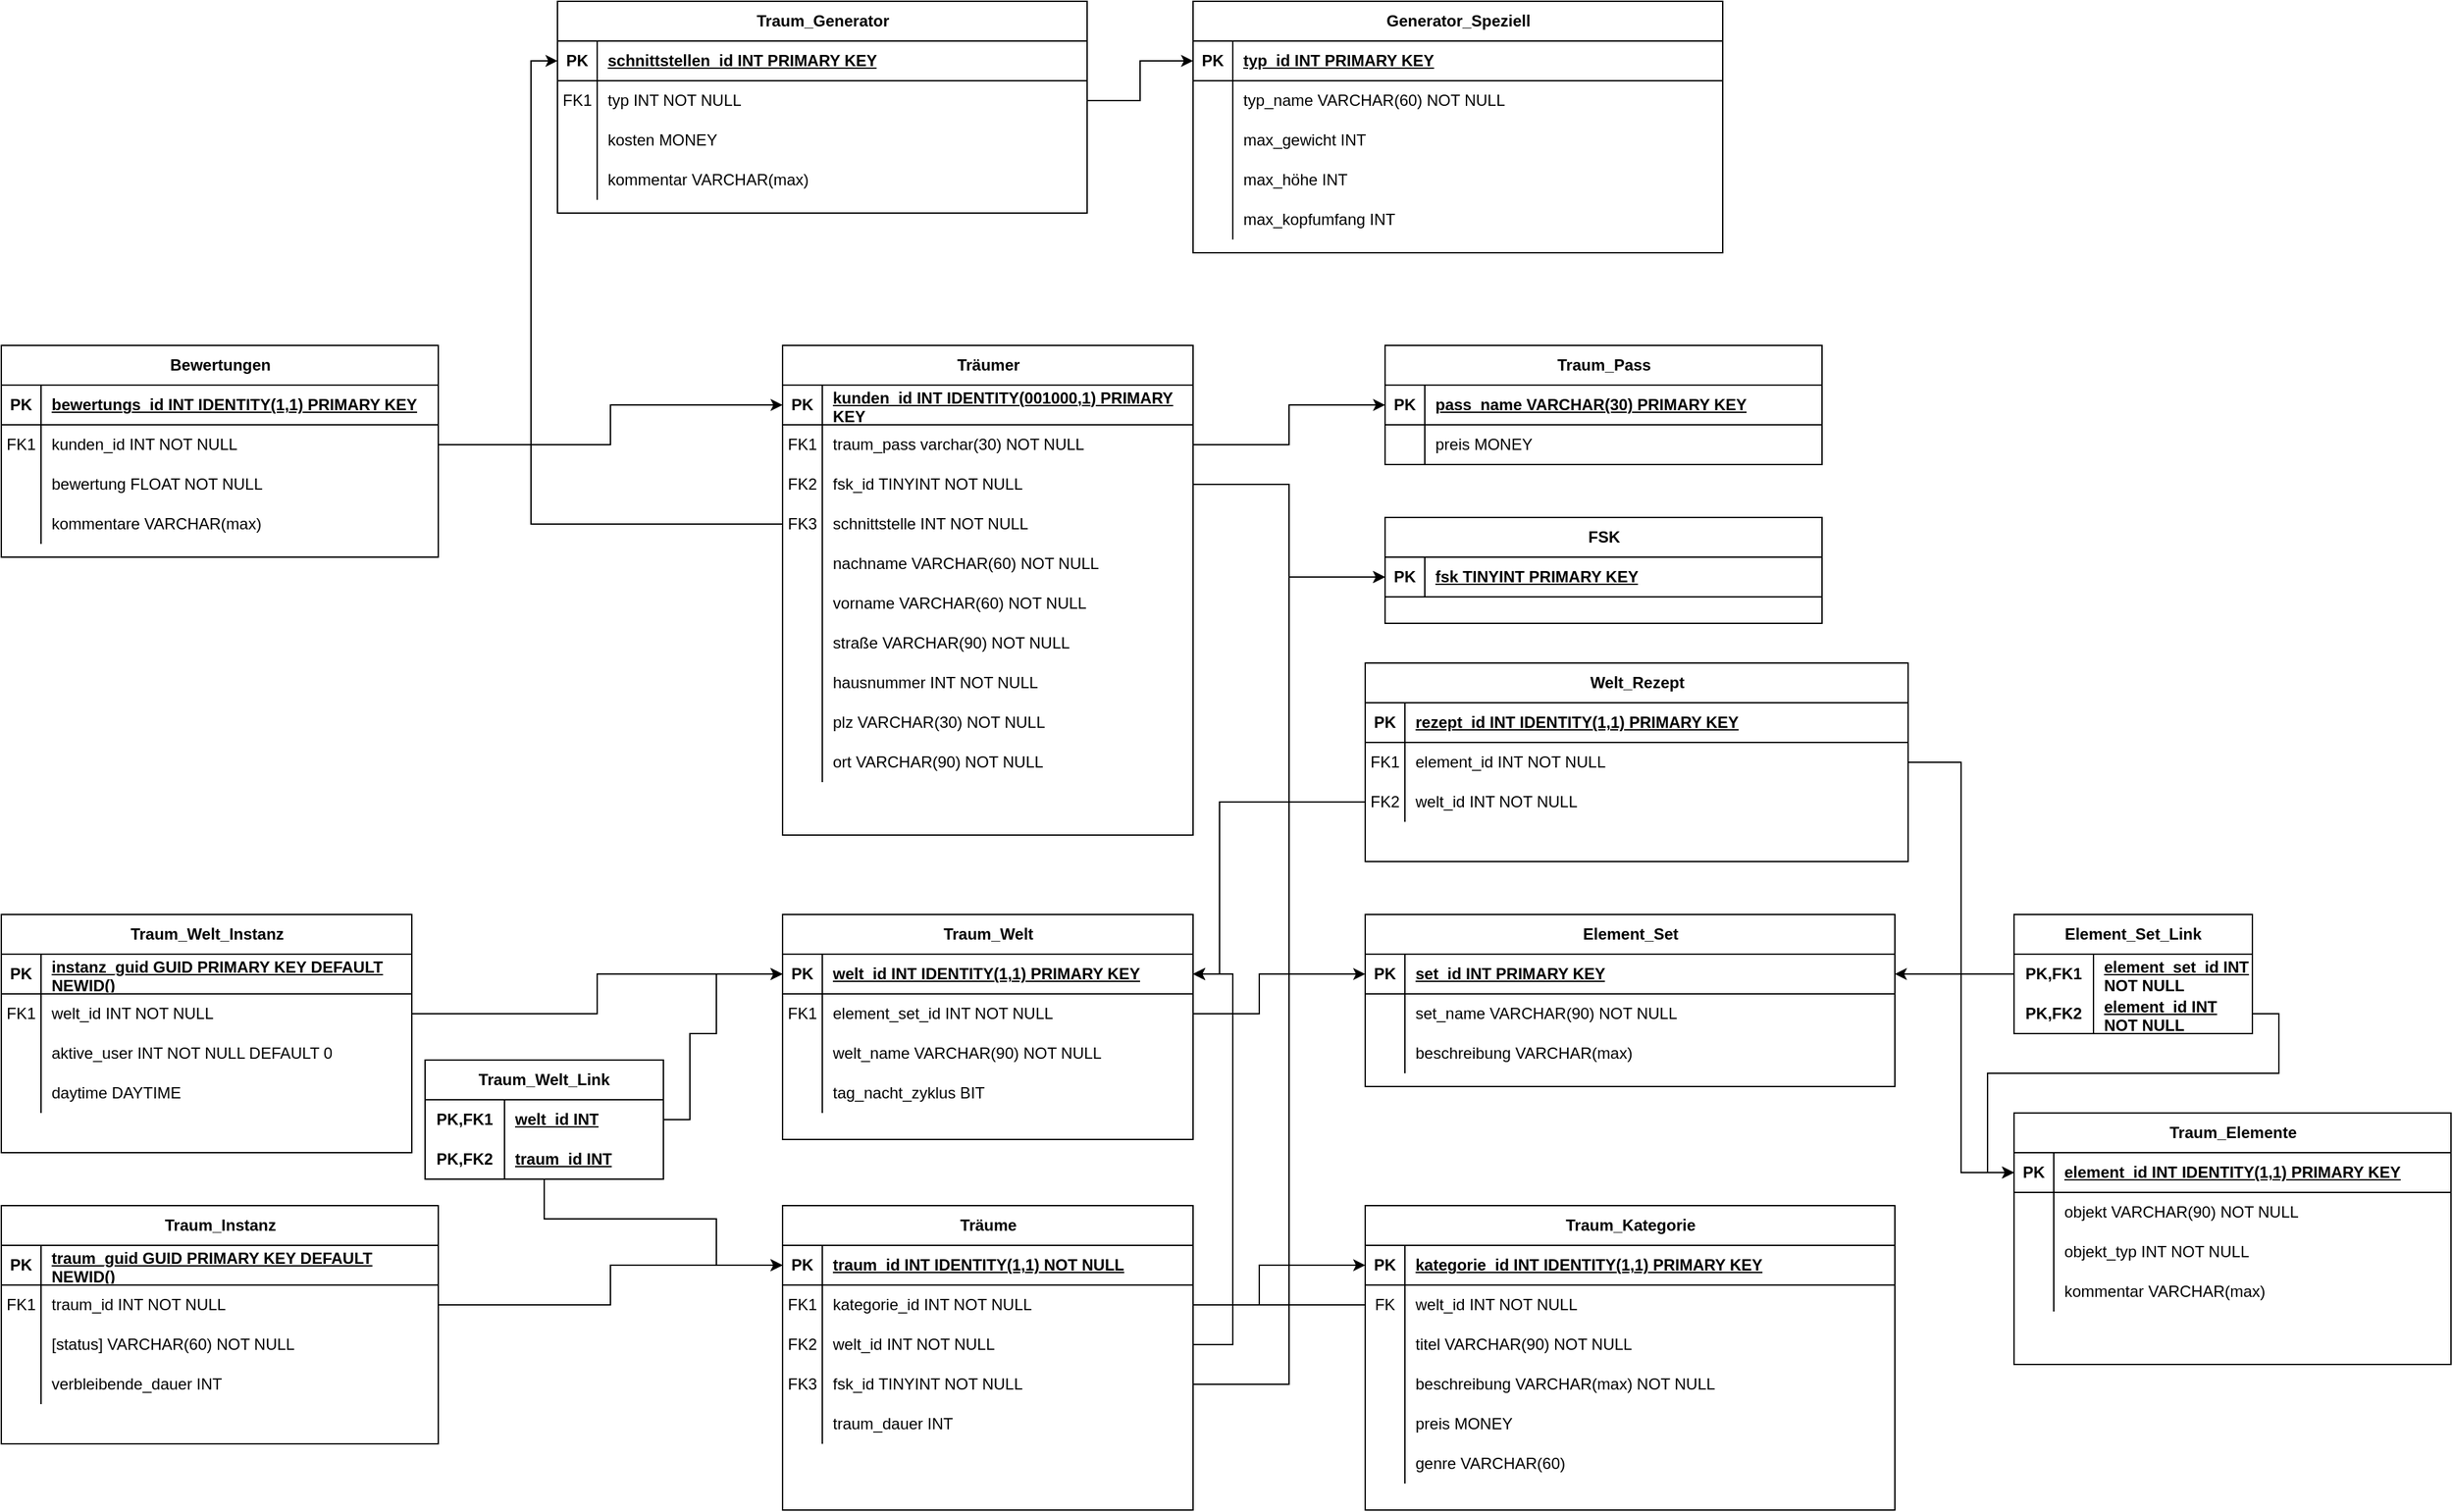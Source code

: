 <mxfile version="27.0.5">
  <diagram id="R2lEEEUBdFMjLlhIrx00" name="Page-1">
    <mxGraphModel dx="2351" dy="1994" grid="1" gridSize="10" guides="1" tooltips="1" connect="1" arrows="1" fold="1" page="1" pageScale="1" pageWidth="850" pageHeight="1100" math="0" shadow="0" extFonts="Permanent Marker^https://fonts.googleapis.com/css?family=Permanent+Marker">
      <root>
        <mxCell id="0" />
        <mxCell id="1" parent="0" />
        <mxCell id="Ue7djgd-LWEAHr35HzhE-20" value="Bewertungen" style="shape=table;startSize=30;container=1;collapsible=1;childLayout=tableLayout;fixedRows=1;rowLines=0;fontStyle=1;align=center;resizeLast=1;html=1;" vertex="1" parent="1">
          <mxGeometry x="-100" y="-300" width="330" height="160" as="geometry" />
        </mxCell>
        <mxCell id="Ue7djgd-LWEAHr35HzhE-21" value="" style="shape=tableRow;horizontal=0;startSize=0;swimlaneHead=0;swimlaneBody=0;fillColor=none;collapsible=0;dropTarget=0;points=[[0,0.5],[1,0.5]];portConstraint=eastwest;top=0;left=0;right=0;bottom=1;" vertex="1" parent="Ue7djgd-LWEAHr35HzhE-20">
          <mxGeometry y="30" width="330" height="30" as="geometry" />
        </mxCell>
        <mxCell id="Ue7djgd-LWEAHr35HzhE-22" value="PK" style="shape=partialRectangle;connectable=0;fillColor=none;top=0;left=0;bottom=0;right=0;fontStyle=1;overflow=hidden;whiteSpace=wrap;html=1;" vertex="1" parent="Ue7djgd-LWEAHr35HzhE-21">
          <mxGeometry width="30" height="30" as="geometry">
            <mxRectangle width="30" height="30" as="alternateBounds" />
          </mxGeometry>
        </mxCell>
        <mxCell id="Ue7djgd-LWEAHr35HzhE-23" value="bewertungs_id INT IDENTITY(1,1) PRIMARY KEY" style="shape=partialRectangle;connectable=0;fillColor=none;top=0;left=0;bottom=0;right=0;align=left;spacingLeft=6;fontStyle=5;overflow=hidden;whiteSpace=wrap;html=1;" vertex="1" parent="Ue7djgd-LWEAHr35HzhE-21">
          <mxGeometry x="30" width="300" height="30" as="geometry">
            <mxRectangle width="300" height="30" as="alternateBounds" />
          </mxGeometry>
        </mxCell>
        <mxCell id="Ue7djgd-LWEAHr35HzhE-24" value="" style="shape=tableRow;horizontal=0;startSize=0;swimlaneHead=0;swimlaneBody=0;fillColor=none;collapsible=0;dropTarget=0;points=[[0,0.5],[1,0.5]];portConstraint=eastwest;top=0;left=0;right=0;bottom=0;" vertex="1" parent="Ue7djgd-LWEAHr35HzhE-20">
          <mxGeometry y="60" width="330" height="30" as="geometry" />
        </mxCell>
        <mxCell id="Ue7djgd-LWEAHr35HzhE-25" value="FK1" style="shape=partialRectangle;connectable=0;fillColor=none;top=0;left=0;bottom=0;right=0;editable=1;overflow=hidden;whiteSpace=wrap;html=1;" vertex="1" parent="Ue7djgd-LWEAHr35HzhE-24">
          <mxGeometry width="30" height="30" as="geometry">
            <mxRectangle width="30" height="30" as="alternateBounds" />
          </mxGeometry>
        </mxCell>
        <mxCell id="Ue7djgd-LWEAHr35HzhE-26" value="kunden_id INT NOT NULL" style="shape=partialRectangle;connectable=0;fillColor=none;top=0;left=0;bottom=0;right=0;align=left;spacingLeft=6;overflow=hidden;whiteSpace=wrap;html=1;" vertex="1" parent="Ue7djgd-LWEAHr35HzhE-24">
          <mxGeometry x="30" width="300" height="30" as="geometry">
            <mxRectangle width="300" height="30" as="alternateBounds" />
          </mxGeometry>
        </mxCell>
        <mxCell id="Ue7djgd-LWEAHr35HzhE-27" value="" style="shape=tableRow;horizontal=0;startSize=0;swimlaneHead=0;swimlaneBody=0;fillColor=none;collapsible=0;dropTarget=0;points=[[0,0.5],[1,0.5]];portConstraint=eastwest;top=0;left=0;right=0;bottom=0;" vertex="1" parent="Ue7djgd-LWEAHr35HzhE-20">
          <mxGeometry y="90" width="330" height="30" as="geometry" />
        </mxCell>
        <mxCell id="Ue7djgd-LWEAHr35HzhE-28" value="" style="shape=partialRectangle;connectable=0;fillColor=none;top=0;left=0;bottom=0;right=0;editable=1;overflow=hidden;whiteSpace=wrap;html=1;" vertex="1" parent="Ue7djgd-LWEAHr35HzhE-27">
          <mxGeometry width="30" height="30" as="geometry">
            <mxRectangle width="30" height="30" as="alternateBounds" />
          </mxGeometry>
        </mxCell>
        <mxCell id="Ue7djgd-LWEAHr35HzhE-29" value="bewertung FLOAT NOT NULL" style="shape=partialRectangle;connectable=0;fillColor=none;top=0;left=0;bottom=0;right=0;align=left;spacingLeft=6;overflow=hidden;whiteSpace=wrap;html=1;" vertex="1" parent="Ue7djgd-LWEAHr35HzhE-27">
          <mxGeometry x="30" width="300" height="30" as="geometry">
            <mxRectangle width="300" height="30" as="alternateBounds" />
          </mxGeometry>
        </mxCell>
        <mxCell id="Ue7djgd-LWEAHr35HzhE-30" value="" style="shape=tableRow;horizontal=0;startSize=0;swimlaneHead=0;swimlaneBody=0;fillColor=none;collapsible=0;dropTarget=0;points=[[0,0.5],[1,0.5]];portConstraint=eastwest;top=0;left=0;right=0;bottom=0;" vertex="1" parent="Ue7djgd-LWEAHr35HzhE-20">
          <mxGeometry y="120" width="330" height="30" as="geometry" />
        </mxCell>
        <mxCell id="Ue7djgd-LWEAHr35HzhE-31" value="" style="shape=partialRectangle;connectable=0;fillColor=none;top=0;left=0;bottom=0;right=0;editable=1;overflow=hidden;whiteSpace=wrap;html=1;" vertex="1" parent="Ue7djgd-LWEAHr35HzhE-30">
          <mxGeometry width="30" height="30" as="geometry">
            <mxRectangle width="30" height="30" as="alternateBounds" />
          </mxGeometry>
        </mxCell>
        <mxCell id="Ue7djgd-LWEAHr35HzhE-32" value="kommentare VARCHAR(max)" style="shape=partialRectangle;connectable=0;fillColor=none;top=0;left=0;bottom=0;right=0;align=left;spacingLeft=6;overflow=hidden;whiteSpace=wrap;html=1;" vertex="1" parent="Ue7djgd-LWEAHr35HzhE-30">
          <mxGeometry x="30" width="300" height="30" as="geometry">
            <mxRectangle width="300" height="30" as="alternateBounds" />
          </mxGeometry>
        </mxCell>
        <mxCell id="Ue7djgd-LWEAHr35HzhE-33" value="Element_Set" style="shape=table;startSize=30;container=1;collapsible=1;childLayout=tableLayout;fixedRows=1;rowLines=0;fontStyle=1;align=center;resizeLast=1;html=1;" vertex="1" parent="1">
          <mxGeometry x="930" y="130" width="400" height="130" as="geometry" />
        </mxCell>
        <mxCell id="Ue7djgd-LWEAHr35HzhE-34" value="" style="shape=tableRow;horizontal=0;startSize=0;swimlaneHead=0;swimlaneBody=0;fillColor=none;collapsible=0;dropTarget=0;points=[[0,0.5],[1,0.5]];portConstraint=eastwest;top=0;left=0;right=0;bottom=1;" vertex="1" parent="Ue7djgd-LWEAHr35HzhE-33">
          <mxGeometry y="30" width="400" height="30" as="geometry" />
        </mxCell>
        <mxCell id="Ue7djgd-LWEAHr35HzhE-35" value="PK" style="shape=partialRectangle;connectable=0;fillColor=none;top=0;left=0;bottom=0;right=0;fontStyle=1;overflow=hidden;whiteSpace=wrap;html=1;" vertex="1" parent="Ue7djgd-LWEAHr35HzhE-34">
          <mxGeometry width="30" height="30" as="geometry">
            <mxRectangle width="30" height="30" as="alternateBounds" />
          </mxGeometry>
        </mxCell>
        <mxCell id="Ue7djgd-LWEAHr35HzhE-36" value="set_id INT PRIMARY KEY" style="shape=partialRectangle;connectable=0;fillColor=none;top=0;left=0;bottom=0;right=0;align=left;spacingLeft=6;fontStyle=5;overflow=hidden;whiteSpace=wrap;html=1;" vertex="1" parent="Ue7djgd-LWEAHr35HzhE-34">
          <mxGeometry x="30" width="370" height="30" as="geometry">
            <mxRectangle width="370" height="30" as="alternateBounds" />
          </mxGeometry>
        </mxCell>
        <mxCell id="Ue7djgd-LWEAHr35HzhE-37" value="" style="shape=tableRow;horizontal=0;startSize=0;swimlaneHead=0;swimlaneBody=0;fillColor=none;collapsible=0;dropTarget=0;points=[[0,0.5],[1,0.5]];portConstraint=eastwest;top=0;left=0;right=0;bottom=0;" vertex="1" parent="Ue7djgd-LWEAHr35HzhE-33">
          <mxGeometry y="60" width="400" height="30" as="geometry" />
        </mxCell>
        <mxCell id="Ue7djgd-LWEAHr35HzhE-38" value="" style="shape=partialRectangle;connectable=0;fillColor=none;top=0;left=0;bottom=0;right=0;editable=1;overflow=hidden;whiteSpace=wrap;html=1;" vertex="1" parent="Ue7djgd-LWEAHr35HzhE-37">
          <mxGeometry width="30" height="30" as="geometry">
            <mxRectangle width="30" height="30" as="alternateBounds" />
          </mxGeometry>
        </mxCell>
        <mxCell id="Ue7djgd-LWEAHr35HzhE-39" value="set_name VARCHAR(90) NOT NULL" style="shape=partialRectangle;connectable=0;fillColor=none;top=0;left=0;bottom=0;right=0;align=left;spacingLeft=6;overflow=hidden;whiteSpace=wrap;html=1;" vertex="1" parent="Ue7djgd-LWEAHr35HzhE-37">
          <mxGeometry x="30" width="370" height="30" as="geometry">
            <mxRectangle width="370" height="30" as="alternateBounds" />
          </mxGeometry>
        </mxCell>
        <mxCell id="Ue7djgd-LWEAHr35HzhE-40" value="" style="shape=tableRow;horizontal=0;startSize=0;swimlaneHead=0;swimlaneBody=0;fillColor=none;collapsible=0;dropTarget=0;points=[[0,0.5],[1,0.5]];portConstraint=eastwest;top=0;left=0;right=0;bottom=0;" vertex="1" parent="Ue7djgd-LWEAHr35HzhE-33">
          <mxGeometry y="90" width="400" height="30" as="geometry" />
        </mxCell>
        <mxCell id="Ue7djgd-LWEAHr35HzhE-41" value="" style="shape=partialRectangle;connectable=0;fillColor=none;top=0;left=0;bottom=0;right=0;editable=1;overflow=hidden;whiteSpace=wrap;html=1;" vertex="1" parent="Ue7djgd-LWEAHr35HzhE-40">
          <mxGeometry width="30" height="30" as="geometry">
            <mxRectangle width="30" height="30" as="alternateBounds" />
          </mxGeometry>
        </mxCell>
        <mxCell id="Ue7djgd-LWEAHr35HzhE-42" value="beschreibung VARCHAR(max)" style="shape=partialRectangle;connectable=0;fillColor=none;top=0;left=0;bottom=0;right=0;align=left;spacingLeft=6;overflow=hidden;whiteSpace=wrap;html=1;" vertex="1" parent="Ue7djgd-LWEAHr35HzhE-40">
          <mxGeometry x="30" width="370" height="30" as="geometry">
            <mxRectangle width="370" height="30" as="alternateBounds" />
          </mxGeometry>
        </mxCell>
        <mxCell id="Ue7djgd-LWEAHr35HzhE-46" value="FSK" style="shape=table;startSize=30;container=1;collapsible=1;childLayout=tableLayout;fixedRows=1;rowLines=0;fontStyle=1;align=center;resizeLast=1;html=1;" vertex="1" parent="1">
          <mxGeometry x="945" y="-170" width="330" height="80" as="geometry" />
        </mxCell>
        <mxCell id="Ue7djgd-LWEAHr35HzhE-47" value="" style="shape=tableRow;horizontal=0;startSize=0;swimlaneHead=0;swimlaneBody=0;fillColor=none;collapsible=0;dropTarget=0;points=[[0,0.5],[1,0.5]];portConstraint=eastwest;top=0;left=0;right=0;bottom=1;" vertex="1" parent="Ue7djgd-LWEAHr35HzhE-46">
          <mxGeometry y="30" width="330" height="30" as="geometry" />
        </mxCell>
        <mxCell id="Ue7djgd-LWEAHr35HzhE-48" value="PK" style="shape=partialRectangle;connectable=0;fillColor=none;top=0;left=0;bottom=0;right=0;fontStyle=1;overflow=hidden;whiteSpace=wrap;html=1;" vertex="1" parent="Ue7djgd-LWEAHr35HzhE-47">
          <mxGeometry width="30" height="30" as="geometry">
            <mxRectangle width="30" height="30" as="alternateBounds" />
          </mxGeometry>
        </mxCell>
        <mxCell id="Ue7djgd-LWEAHr35HzhE-49" value="fsk TINYINT PRIMARY KEY" style="shape=partialRectangle;connectable=0;fillColor=none;top=0;left=0;bottom=0;right=0;align=left;spacingLeft=6;fontStyle=5;overflow=hidden;whiteSpace=wrap;html=1;" vertex="1" parent="Ue7djgd-LWEAHr35HzhE-47">
          <mxGeometry x="30" width="300" height="30" as="geometry">
            <mxRectangle width="300" height="30" as="alternateBounds" />
          </mxGeometry>
        </mxCell>
        <mxCell id="Ue7djgd-LWEAHr35HzhE-59" value="Generator_Speziell" style="shape=table;startSize=30;container=1;collapsible=1;childLayout=tableLayout;fixedRows=1;rowLines=0;fontStyle=1;align=center;resizeLast=1;html=1;" vertex="1" parent="1">
          <mxGeometry x="800" y="-560" width="400" height="190" as="geometry" />
        </mxCell>
        <mxCell id="Ue7djgd-LWEAHr35HzhE-60" value="" style="shape=tableRow;horizontal=0;startSize=0;swimlaneHead=0;swimlaneBody=0;fillColor=none;collapsible=0;dropTarget=0;points=[[0,0.5],[1,0.5]];portConstraint=eastwest;top=0;left=0;right=0;bottom=1;" vertex="1" parent="Ue7djgd-LWEAHr35HzhE-59">
          <mxGeometry y="30" width="400" height="30" as="geometry" />
        </mxCell>
        <mxCell id="Ue7djgd-LWEAHr35HzhE-61" value="PK" style="shape=partialRectangle;connectable=0;fillColor=none;top=0;left=0;bottom=0;right=0;fontStyle=1;overflow=hidden;whiteSpace=wrap;html=1;" vertex="1" parent="Ue7djgd-LWEAHr35HzhE-60">
          <mxGeometry width="30" height="30" as="geometry">
            <mxRectangle width="30" height="30" as="alternateBounds" />
          </mxGeometry>
        </mxCell>
        <mxCell id="Ue7djgd-LWEAHr35HzhE-62" value="typ_id INT PRIMARY KEY" style="shape=partialRectangle;connectable=0;fillColor=none;top=0;left=0;bottom=0;right=0;align=left;spacingLeft=6;fontStyle=5;overflow=hidden;whiteSpace=wrap;html=1;" vertex="1" parent="Ue7djgd-LWEAHr35HzhE-60">
          <mxGeometry x="30" width="370" height="30" as="geometry">
            <mxRectangle width="370" height="30" as="alternateBounds" />
          </mxGeometry>
        </mxCell>
        <mxCell id="Ue7djgd-LWEAHr35HzhE-63" value="" style="shape=tableRow;horizontal=0;startSize=0;swimlaneHead=0;swimlaneBody=0;fillColor=none;collapsible=0;dropTarget=0;points=[[0,0.5],[1,0.5]];portConstraint=eastwest;top=0;left=0;right=0;bottom=0;" vertex="1" parent="Ue7djgd-LWEAHr35HzhE-59">
          <mxGeometry y="60" width="400" height="30" as="geometry" />
        </mxCell>
        <mxCell id="Ue7djgd-LWEAHr35HzhE-64" value="" style="shape=partialRectangle;connectable=0;fillColor=none;top=0;left=0;bottom=0;right=0;editable=1;overflow=hidden;whiteSpace=wrap;html=1;" vertex="1" parent="Ue7djgd-LWEAHr35HzhE-63">
          <mxGeometry width="30" height="30" as="geometry">
            <mxRectangle width="30" height="30" as="alternateBounds" />
          </mxGeometry>
        </mxCell>
        <mxCell id="Ue7djgd-LWEAHr35HzhE-65" value="typ_name VARCHAR(60) NOT NULL" style="shape=partialRectangle;connectable=0;fillColor=none;top=0;left=0;bottom=0;right=0;align=left;spacingLeft=6;overflow=hidden;whiteSpace=wrap;html=1;" vertex="1" parent="Ue7djgd-LWEAHr35HzhE-63">
          <mxGeometry x="30" width="370" height="30" as="geometry">
            <mxRectangle width="370" height="30" as="alternateBounds" />
          </mxGeometry>
        </mxCell>
        <mxCell id="Ue7djgd-LWEAHr35HzhE-66" value="" style="shape=tableRow;horizontal=0;startSize=0;swimlaneHead=0;swimlaneBody=0;fillColor=none;collapsible=0;dropTarget=0;points=[[0,0.5],[1,0.5]];portConstraint=eastwest;top=0;left=0;right=0;bottom=0;" vertex="1" parent="Ue7djgd-LWEAHr35HzhE-59">
          <mxGeometry y="90" width="400" height="30" as="geometry" />
        </mxCell>
        <mxCell id="Ue7djgd-LWEAHr35HzhE-67" value="" style="shape=partialRectangle;connectable=0;fillColor=none;top=0;left=0;bottom=0;right=0;editable=1;overflow=hidden;whiteSpace=wrap;html=1;" vertex="1" parent="Ue7djgd-LWEAHr35HzhE-66">
          <mxGeometry width="30" height="30" as="geometry">
            <mxRectangle width="30" height="30" as="alternateBounds" />
          </mxGeometry>
        </mxCell>
        <mxCell id="Ue7djgd-LWEAHr35HzhE-68" value="max_gewicht INT" style="shape=partialRectangle;connectable=0;fillColor=none;top=0;left=0;bottom=0;right=0;align=left;spacingLeft=6;overflow=hidden;whiteSpace=wrap;html=1;" vertex="1" parent="Ue7djgd-LWEAHr35HzhE-66">
          <mxGeometry x="30" width="370" height="30" as="geometry">
            <mxRectangle width="370" height="30" as="alternateBounds" />
          </mxGeometry>
        </mxCell>
        <mxCell id="Ue7djgd-LWEAHr35HzhE-69" value="" style="shape=tableRow;horizontal=0;startSize=0;swimlaneHead=0;swimlaneBody=0;fillColor=none;collapsible=0;dropTarget=0;points=[[0,0.5],[1,0.5]];portConstraint=eastwest;top=0;left=0;right=0;bottom=0;" vertex="1" parent="Ue7djgd-LWEAHr35HzhE-59">
          <mxGeometry y="120" width="400" height="30" as="geometry" />
        </mxCell>
        <mxCell id="Ue7djgd-LWEAHr35HzhE-70" value="" style="shape=partialRectangle;connectable=0;fillColor=none;top=0;left=0;bottom=0;right=0;editable=1;overflow=hidden;whiteSpace=wrap;html=1;" vertex="1" parent="Ue7djgd-LWEAHr35HzhE-69">
          <mxGeometry width="30" height="30" as="geometry">
            <mxRectangle width="30" height="30" as="alternateBounds" />
          </mxGeometry>
        </mxCell>
        <mxCell id="Ue7djgd-LWEAHr35HzhE-71" value="max_höhe INT" style="shape=partialRectangle;connectable=0;fillColor=none;top=0;left=0;bottom=0;right=0;align=left;spacingLeft=6;overflow=hidden;whiteSpace=wrap;html=1;" vertex="1" parent="Ue7djgd-LWEAHr35HzhE-69">
          <mxGeometry x="30" width="370" height="30" as="geometry">
            <mxRectangle width="370" height="30" as="alternateBounds" />
          </mxGeometry>
        </mxCell>
        <mxCell id="Ue7djgd-LWEAHr35HzhE-72" value="" style="shape=tableRow;horizontal=0;startSize=0;swimlaneHead=0;swimlaneBody=0;fillColor=none;collapsible=0;dropTarget=0;points=[[0,0.5],[1,0.5]];portConstraint=eastwest;top=0;left=0;right=0;bottom=0;" vertex="1" parent="Ue7djgd-LWEAHr35HzhE-59">
          <mxGeometry y="150" width="400" height="30" as="geometry" />
        </mxCell>
        <mxCell id="Ue7djgd-LWEAHr35HzhE-73" value="" style="shape=partialRectangle;connectable=0;fillColor=none;top=0;left=0;bottom=0;right=0;editable=1;overflow=hidden;whiteSpace=wrap;html=1;" vertex="1" parent="Ue7djgd-LWEAHr35HzhE-72">
          <mxGeometry width="30" height="30" as="geometry">
            <mxRectangle width="30" height="30" as="alternateBounds" />
          </mxGeometry>
        </mxCell>
        <mxCell id="Ue7djgd-LWEAHr35HzhE-74" value="max_kopfumfang INT" style="shape=partialRectangle;connectable=0;fillColor=none;top=0;left=0;bottom=0;right=0;align=left;spacingLeft=6;overflow=hidden;whiteSpace=wrap;html=1;" vertex="1" parent="Ue7djgd-LWEAHr35HzhE-72">
          <mxGeometry x="30" width="370" height="30" as="geometry">
            <mxRectangle width="370" height="30" as="alternateBounds" />
          </mxGeometry>
        </mxCell>
        <mxCell id="Ue7djgd-LWEAHr35HzhE-75" value="Traum_Elemente" style="shape=table;startSize=30;container=1;collapsible=1;childLayout=tableLayout;fixedRows=1;rowLines=0;fontStyle=1;align=center;resizeLast=1;html=1;" vertex="1" parent="1">
          <mxGeometry x="1420" y="280" width="330" height="190" as="geometry" />
        </mxCell>
        <mxCell id="Ue7djgd-LWEAHr35HzhE-76" value="" style="shape=tableRow;horizontal=0;startSize=0;swimlaneHead=0;swimlaneBody=0;fillColor=none;collapsible=0;dropTarget=0;points=[[0,0.5],[1,0.5]];portConstraint=eastwest;top=0;left=0;right=0;bottom=1;" vertex="1" parent="Ue7djgd-LWEAHr35HzhE-75">
          <mxGeometry y="30" width="330" height="30" as="geometry" />
        </mxCell>
        <mxCell id="Ue7djgd-LWEAHr35HzhE-77" value="PK" style="shape=partialRectangle;connectable=0;fillColor=none;top=0;left=0;bottom=0;right=0;fontStyle=1;overflow=hidden;whiteSpace=wrap;html=1;" vertex="1" parent="Ue7djgd-LWEAHr35HzhE-76">
          <mxGeometry width="30" height="30" as="geometry">
            <mxRectangle width="30" height="30" as="alternateBounds" />
          </mxGeometry>
        </mxCell>
        <mxCell id="Ue7djgd-LWEAHr35HzhE-78" value="element_id INT IDENTITY(1,1) PRIMARY KEY" style="shape=partialRectangle;connectable=0;fillColor=none;top=0;left=0;bottom=0;right=0;align=left;spacingLeft=6;fontStyle=5;overflow=hidden;whiteSpace=wrap;html=1;" vertex="1" parent="Ue7djgd-LWEAHr35HzhE-76">
          <mxGeometry x="30" width="300" height="30" as="geometry">
            <mxRectangle width="300" height="30" as="alternateBounds" />
          </mxGeometry>
        </mxCell>
        <mxCell id="Ue7djgd-LWEAHr35HzhE-79" value="" style="shape=tableRow;horizontal=0;startSize=0;swimlaneHead=0;swimlaneBody=0;fillColor=none;collapsible=0;dropTarget=0;points=[[0,0.5],[1,0.5]];portConstraint=eastwest;top=0;left=0;right=0;bottom=0;" vertex="1" parent="Ue7djgd-LWEAHr35HzhE-75">
          <mxGeometry y="60" width="330" height="30" as="geometry" />
        </mxCell>
        <mxCell id="Ue7djgd-LWEAHr35HzhE-80" value="" style="shape=partialRectangle;connectable=0;fillColor=none;top=0;left=0;bottom=0;right=0;editable=1;overflow=hidden;whiteSpace=wrap;html=1;" vertex="1" parent="Ue7djgd-LWEAHr35HzhE-79">
          <mxGeometry width="30" height="30" as="geometry">
            <mxRectangle width="30" height="30" as="alternateBounds" />
          </mxGeometry>
        </mxCell>
        <mxCell id="Ue7djgd-LWEAHr35HzhE-81" value="objekt VARCHAR(90) NOT NULL" style="shape=partialRectangle;connectable=0;fillColor=none;top=0;left=0;bottom=0;right=0;align=left;spacingLeft=6;overflow=hidden;whiteSpace=wrap;html=1;" vertex="1" parent="Ue7djgd-LWEAHr35HzhE-79">
          <mxGeometry x="30" width="300" height="30" as="geometry">
            <mxRectangle width="300" height="30" as="alternateBounds" />
          </mxGeometry>
        </mxCell>
        <mxCell id="Ue7djgd-LWEAHr35HzhE-82" value="" style="shape=tableRow;horizontal=0;startSize=0;swimlaneHead=0;swimlaneBody=0;fillColor=none;collapsible=0;dropTarget=0;points=[[0,0.5],[1,0.5]];portConstraint=eastwest;top=0;left=0;right=0;bottom=0;" vertex="1" parent="Ue7djgd-LWEAHr35HzhE-75">
          <mxGeometry y="90" width="330" height="30" as="geometry" />
        </mxCell>
        <mxCell id="Ue7djgd-LWEAHr35HzhE-83" value="" style="shape=partialRectangle;connectable=0;fillColor=none;top=0;left=0;bottom=0;right=0;editable=1;overflow=hidden;whiteSpace=wrap;html=1;" vertex="1" parent="Ue7djgd-LWEAHr35HzhE-82">
          <mxGeometry width="30" height="30" as="geometry">
            <mxRectangle width="30" height="30" as="alternateBounds" />
          </mxGeometry>
        </mxCell>
        <mxCell id="Ue7djgd-LWEAHr35HzhE-84" value="objekt_typ INT NOT NULL" style="shape=partialRectangle;connectable=0;fillColor=none;top=0;left=0;bottom=0;right=0;align=left;spacingLeft=6;overflow=hidden;whiteSpace=wrap;html=1;" vertex="1" parent="Ue7djgd-LWEAHr35HzhE-82">
          <mxGeometry x="30" width="300" height="30" as="geometry">
            <mxRectangle width="300" height="30" as="alternateBounds" />
          </mxGeometry>
        </mxCell>
        <mxCell id="Ue7djgd-LWEAHr35HzhE-85" value="" style="shape=tableRow;horizontal=0;startSize=0;swimlaneHead=0;swimlaneBody=0;fillColor=none;collapsible=0;dropTarget=0;points=[[0,0.5],[1,0.5]];portConstraint=eastwest;top=0;left=0;right=0;bottom=0;" vertex="1" parent="Ue7djgd-LWEAHr35HzhE-75">
          <mxGeometry y="120" width="330" height="30" as="geometry" />
        </mxCell>
        <mxCell id="Ue7djgd-LWEAHr35HzhE-86" value="" style="shape=partialRectangle;connectable=0;fillColor=none;top=0;left=0;bottom=0;right=0;editable=1;overflow=hidden;whiteSpace=wrap;html=1;" vertex="1" parent="Ue7djgd-LWEAHr35HzhE-85">
          <mxGeometry width="30" height="30" as="geometry">
            <mxRectangle width="30" height="30" as="alternateBounds" />
          </mxGeometry>
        </mxCell>
        <mxCell id="Ue7djgd-LWEAHr35HzhE-87" value="kommentar VARCHAR(max)" style="shape=partialRectangle;connectable=0;fillColor=none;top=0;left=0;bottom=0;right=0;align=left;spacingLeft=6;overflow=hidden;whiteSpace=wrap;html=1;" vertex="1" parent="Ue7djgd-LWEAHr35HzhE-85">
          <mxGeometry x="30" width="300" height="30" as="geometry">
            <mxRectangle width="300" height="30" as="alternateBounds" />
          </mxGeometry>
        </mxCell>
        <mxCell id="Ue7djgd-LWEAHr35HzhE-88" value="Traum_Generator" style="shape=table;startSize=30;container=1;collapsible=1;childLayout=tableLayout;fixedRows=1;rowLines=0;fontStyle=1;align=center;resizeLast=1;html=1;" vertex="1" parent="1">
          <mxGeometry x="320" y="-560" width="400" height="160" as="geometry" />
        </mxCell>
        <mxCell id="Ue7djgd-LWEAHr35HzhE-89" value="" style="shape=tableRow;horizontal=0;startSize=0;swimlaneHead=0;swimlaneBody=0;fillColor=none;collapsible=0;dropTarget=0;points=[[0,0.5],[1,0.5]];portConstraint=eastwest;top=0;left=0;right=0;bottom=1;" vertex="1" parent="Ue7djgd-LWEAHr35HzhE-88">
          <mxGeometry y="30" width="400" height="30" as="geometry" />
        </mxCell>
        <mxCell id="Ue7djgd-LWEAHr35HzhE-90" value="PK" style="shape=partialRectangle;connectable=0;fillColor=none;top=0;left=0;bottom=0;right=0;fontStyle=1;overflow=hidden;whiteSpace=wrap;html=1;" vertex="1" parent="Ue7djgd-LWEAHr35HzhE-89">
          <mxGeometry width="30" height="30" as="geometry">
            <mxRectangle width="30" height="30" as="alternateBounds" />
          </mxGeometry>
        </mxCell>
        <mxCell id="Ue7djgd-LWEAHr35HzhE-91" value="schnittstellen_id INT PRIMARY KEY" style="shape=partialRectangle;connectable=0;fillColor=none;top=0;left=0;bottom=0;right=0;align=left;spacingLeft=6;fontStyle=5;overflow=hidden;whiteSpace=wrap;html=1;" vertex="1" parent="Ue7djgd-LWEAHr35HzhE-89">
          <mxGeometry x="30" width="370" height="30" as="geometry">
            <mxRectangle width="370" height="30" as="alternateBounds" />
          </mxGeometry>
        </mxCell>
        <mxCell id="Ue7djgd-LWEAHr35HzhE-92" value="" style="shape=tableRow;horizontal=0;startSize=0;swimlaneHead=0;swimlaneBody=0;fillColor=none;collapsible=0;dropTarget=0;points=[[0,0.5],[1,0.5]];portConstraint=eastwest;top=0;left=0;right=0;bottom=0;" vertex="1" parent="Ue7djgd-LWEAHr35HzhE-88">
          <mxGeometry y="60" width="400" height="30" as="geometry" />
        </mxCell>
        <mxCell id="Ue7djgd-LWEAHr35HzhE-93" value="FK1" style="shape=partialRectangle;connectable=0;fillColor=none;top=0;left=0;bottom=0;right=0;editable=1;overflow=hidden;whiteSpace=wrap;html=1;" vertex="1" parent="Ue7djgd-LWEAHr35HzhE-92">
          <mxGeometry width="30" height="30" as="geometry">
            <mxRectangle width="30" height="30" as="alternateBounds" />
          </mxGeometry>
        </mxCell>
        <mxCell id="Ue7djgd-LWEAHr35HzhE-94" value="typ INT NOT NULL" style="shape=partialRectangle;connectable=0;fillColor=none;top=0;left=0;bottom=0;right=0;align=left;spacingLeft=6;overflow=hidden;whiteSpace=wrap;html=1;" vertex="1" parent="Ue7djgd-LWEAHr35HzhE-92">
          <mxGeometry x="30" width="370" height="30" as="geometry">
            <mxRectangle width="370" height="30" as="alternateBounds" />
          </mxGeometry>
        </mxCell>
        <mxCell id="Ue7djgd-LWEAHr35HzhE-95" value="" style="shape=tableRow;horizontal=0;startSize=0;swimlaneHead=0;swimlaneBody=0;fillColor=none;collapsible=0;dropTarget=0;points=[[0,0.5],[1,0.5]];portConstraint=eastwest;top=0;left=0;right=0;bottom=0;" vertex="1" parent="Ue7djgd-LWEAHr35HzhE-88">
          <mxGeometry y="90" width="400" height="30" as="geometry" />
        </mxCell>
        <mxCell id="Ue7djgd-LWEAHr35HzhE-96" value="" style="shape=partialRectangle;connectable=0;fillColor=none;top=0;left=0;bottom=0;right=0;editable=1;overflow=hidden;whiteSpace=wrap;html=1;" vertex="1" parent="Ue7djgd-LWEAHr35HzhE-95">
          <mxGeometry width="30" height="30" as="geometry">
            <mxRectangle width="30" height="30" as="alternateBounds" />
          </mxGeometry>
        </mxCell>
        <mxCell id="Ue7djgd-LWEAHr35HzhE-97" value="kosten MONEY" style="shape=partialRectangle;connectable=0;fillColor=none;top=0;left=0;bottom=0;right=0;align=left;spacingLeft=6;overflow=hidden;whiteSpace=wrap;html=1;" vertex="1" parent="Ue7djgd-LWEAHr35HzhE-95">
          <mxGeometry x="30" width="370" height="30" as="geometry">
            <mxRectangle width="370" height="30" as="alternateBounds" />
          </mxGeometry>
        </mxCell>
        <mxCell id="Ue7djgd-LWEAHr35HzhE-98" value="" style="shape=tableRow;horizontal=0;startSize=0;swimlaneHead=0;swimlaneBody=0;fillColor=none;collapsible=0;dropTarget=0;points=[[0,0.5],[1,0.5]];portConstraint=eastwest;top=0;left=0;right=0;bottom=0;" vertex="1" parent="Ue7djgd-LWEAHr35HzhE-88">
          <mxGeometry y="120" width="400" height="30" as="geometry" />
        </mxCell>
        <mxCell id="Ue7djgd-LWEAHr35HzhE-99" value="" style="shape=partialRectangle;connectable=0;fillColor=none;top=0;left=0;bottom=0;right=0;editable=1;overflow=hidden;whiteSpace=wrap;html=1;" vertex="1" parent="Ue7djgd-LWEAHr35HzhE-98">
          <mxGeometry width="30" height="30" as="geometry">
            <mxRectangle width="30" height="30" as="alternateBounds" />
          </mxGeometry>
        </mxCell>
        <mxCell id="Ue7djgd-LWEAHr35HzhE-100" value="kommentar VARCHAR(max)" style="shape=partialRectangle;connectable=0;fillColor=none;top=0;left=0;bottom=0;right=0;align=left;spacingLeft=6;overflow=hidden;whiteSpace=wrap;html=1;" vertex="1" parent="Ue7djgd-LWEAHr35HzhE-98">
          <mxGeometry x="30" width="370" height="30" as="geometry">
            <mxRectangle width="370" height="30" as="alternateBounds" />
          </mxGeometry>
        </mxCell>
        <mxCell id="Ue7djgd-LWEAHr35HzhE-101" value="Traum_Instanz" style="shape=table;startSize=30;container=1;collapsible=1;childLayout=tableLayout;fixedRows=1;rowLines=0;fontStyle=1;align=center;resizeLast=1;html=1;" vertex="1" parent="1">
          <mxGeometry x="-100" y="350" width="330" height="180" as="geometry" />
        </mxCell>
        <mxCell id="Ue7djgd-LWEAHr35HzhE-102" value="" style="shape=tableRow;horizontal=0;startSize=0;swimlaneHead=0;swimlaneBody=0;fillColor=none;collapsible=0;dropTarget=0;points=[[0,0.5],[1,0.5]];portConstraint=eastwest;top=0;left=0;right=0;bottom=1;" vertex="1" parent="Ue7djgd-LWEAHr35HzhE-101">
          <mxGeometry y="30" width="330" height="30" as="geometry" />
        </mxCell>
        <mxCell id="Ue7djgd-LWEAHr35HzhE-103" value="PK" style="shape=partialRectangle;connectable=0;fillColor=none;top=0;left=0;bottom=0;right=0;fontStyle=1;overflow=hidden;whiteSpace=wrap;html=1;" vertex="1" parent="Ue7djgd-LWEAHr35HzhE-102">
          <mxGeometry width="30" height="30" as="geometry">
            <mxRectangle width="30" height="30" as="alternateBounds" />
          </mxGeometry>
        </mxCell>
        <mxCell id="Ue7djgd-LWEAHr35HzhE-104" value="traum_guid GUID PRIMARY KEY DEFAULT NEWID()" style="shape=partialRectangle;connectable=0;fillColor=none;top=0;left=0;bottom=0;right=0;align=left;spacingLeft=6;fontStyle=5;overflow=hidden;whiteSpace=wrap;html=1;" vertex="1" parent="Ue7djgd-LWEAHr35HzhE-102">
          <mxGeometry x="30" width="300" height="30" as="geometry">
            <mxRectangle width="300" height="30" as="alternateBounds" />
          </mxGeometry>
        </mxCell>
        <mxCell id="Ue7djgd-LWEAHr35HzhE-105" value="" style="shape=tableRow;horizontal=0;startSize=0;swimlaneHead=0;swimlaneBody=0;fillColor=none;collapsible=0;dropTarget=0;points=[[0,0.5],[1,0.5]];portConstraint=eastwest;top=0;left=0;right=0;bottom=0;" vertex="1" parent="Ue7djgd-LWEAHr35HzhE-101">
          <mxGeometry y="60" width="330" height="30" as="geometry" />
        </mxCell>
        <mxCell id="Ue7djgd-LWEAHr35HzhE-106" value="FK1" style="shape=partialRectangle;connectable=0;fillColor=none;top=0;left=0;bottom=0;right=0;editable=1;overflow=hidden;whiteSpace=wrap;html=1;" vertex="1" parent="Ue7djgd-LWEAHr35HzhE-105">
          <mxGeometry width="30" height="30" as="geometry">
            <mxRectangle width="30" height="30" as="alternateBounds" />
          </mxGeometry>
        </mxCell>
        <mxCell id="Ue7djgd-LWEAHr35HzhE-107" value="traum_id INT NOT NULL" style="shape=partialRectangle;connectable=0;fillColor=none;top=0;left=0;bottom=0;right=0;align=left;spacingLeft=6;overflow=hidden;whiteSpace=wrap;html=1;" vertex="1" parent="Ue7djgd-LWEAHr35HzhE-105">
          <mxGeometry x="30" width="300" height="30" as="geometry">
            <mxRectangle width="300" height="30" as="alternateBounds" />
          </mxGeometry>
        </mxCell>
        <mxCell id="Ue7djgd-LWEAHr35HzhE-108" value="" style="shape=tableRow;horizontal=0;startSize=0;swimlaneHead=0;swimlaneBody=0;fillColor=none;collapsible=0;dropTarget=0;points=[[0,0.5],[1,0.5]];portConstraint=eastwest;top=0;left=0;right=0;bottom=0;" vertex="1" parent="Ue7djgd-LWEAHr35HzhE-101">
          <mxGeometry y="90" width="330" height="30" as="geometry" />
        </mxCell>
        <mxCell id="Ue7djgd-LWEAHr35HzhE-109" value="" style="shape=partialRectangle;connectable=0;fillColor=none;top=0;left=0;bottom=0;right=0;editable=1;overflow=hidden;whiteSpace=wrap;html=1;" vertex="1" parent="Ue7djgd-LWEAHr35HzhE-108">
          <mxGeometry width="30" height="30" as="geometry">
            <mxRectangle width="30" height="30" as="alternateBounds" />
          </mxGeometry>
        </mxCell>
        <mxCell id="Ue7djgd-LWEAHr35HzhE-110" value="[status] VARCHAR(60) NOT NULL" style="shape=partialRectangle;connectable=0;fillColor=none;top=0;left=0;bottom=0;right=0;align=left;spacingLeft=6;overflow=hidden;whiteSpace=wrap;html=1;" vertex="1" parent="Ue7djgd-LWEAHr35HzhE-108">
          <mxGeometry x="30" width="300" height="30" as="geometry">
            <mxRectangle width="300" height="30" as="alternateBounds" />
          </mxGeometry>
        </mxCell>
        <mxCell id="Ue7djgd-LWEAHr35HzhE-111" value="" style="shape=tableRow;horizontal=0;startSize=0;swimlaneHead=0;swimlaneBody=0;fillColor=none;collapsible=0;dropTarget=0;points=[[0,0.5],[1,0.5]];portConstraint=eastwest;top=0;left=0;right=0;bottom=0;" vertex="1" parent="Ue7djgd-LWEAHr35HzhE-101">
          <mxGeometry y="120" width="330" height="30" as="geometry" />
        </mxCell>
        <mxCell id="Ue7djgd-LWEAHr35HzhE-112" value="" style="shape=partialRectangle;connectable=0;fillColor=none;top=0;left=0;bottom=0;right=0;editable=1;overflow=hidden;whiteSpace=wrap;html=1;" vertex="1" parent="Ue7djgd-LWEAHr35HzhE-111">
          <mxGeometry width="30" height="30" as="geometry">
            <mxRectangle width="30" height="30" as="alternateBounds" />
          </mxGeometry>
        </mxCell>
        <mxCell id="Ue7djgd-LWEAHr35HzhE-113" value="verbleibende_dauer INT&amp;nbsp;" style="shape=partialRectangle;connectable=0;fillColor=none;top=0;left=0;bottom=0;right=0;align=left;spacingLeft=6;overflow=hidden;whiteSpace=wrap;html=1;" vertex="1" parent="Ue7djgd-LWEAHr35HzhE-111">
          <mxGeometry x="30" width="300" height="30" as="geometry">
            <mxRectangle width="300" height="30" as="alternateBounds" />
          </mxGeometry>
        </mxCell>
        <mxCell id="Ue7djgd-LWEAHr35HzhE-114" value="Traum_Kategorie" style="shape=table;startSize=30;container=1;collapsible=1;childLayout=tableLayout;fixedRows=1;rowLines=0;fontStyle=1;align=center;resizeLast=1;html=1;" vertex="1" parent="1">
          <mxGeometry x="930" y="350" width="400" height="230" as="geometry" />
        </mxCell>
        <mxCell id="Ue7djgd-LWEAHr35HzhE-115" value="" style="shape=tableRow;horizontal=0;startSize=0;swimlaneHead=0;swimlaneBody=0;fillColor=none;collapsible=0;dropTarget=0;points=[[0,0.5],[1,0.5]];portConstraint=eastwest;top=0;left=0;right=0;bottom=1;" vertex="1" parent="Ue7djgd-LWEAHr35HzhE-114">
          <mxGeometry y="30" width="400" height="30" as="geometry" />
        </mxCell>
        <mxCell id="Ue7djgd-LWEAHr35HzhE-116" value="PK" style="shape=partialRectangle;connectable=0;fillColor=none;top=0;left=0;bottom=0;right=0;fontStyle=1;overflow=hidden;whiteSpace=wrap;html=1;" vertex="1" parent="Ue7djgd-LWEAHr35HzhE-115">
          <mxGeometry width="30" height="30" as="geometry">
            <mxRectangle width="30" height="30" as="alternateBounds" />
          </mxGeometry>
        </mxCell>
        <mxCell id="Ue7djgd-LWEAHr35HzhE-117" value="kategorie_id INT IDENTITY(1,1) PRIMARY KEY" style="shape=partialRectangle;connectable=0;fillColor=none;top=0;left=0;bottom=0;right=0;align=left;spacingLeft=6;fontStyle=5;overflow=hidden;whiteSpace=wrap;html=1;" vertex="1" parent="Ue7djgd-LWEAHr35HzhE-115">
          <mxGeometry x="30" width="370" height="30" as="geometry">
            <mxRectangle width="370" height="30" as="alternateBounds" />
          </mxGeometry>
        </mxCell>
        <mxCell id="Ue7djgd-LWEAHr35HzhE-118" value="" style="shape=tableRow;horizontal=0;startSize=0;swimlaneHead=0;swimlaneBody=0;fillColor=none;collapsible=0;dropTarget=0;points=[[0,0.5],[1,0.5]];portConstraint=eastwest;top=0;left=0;right=0;bottom=0;" vertex="1" parent="Ue7djgd-LWEAHr35HzhE-114">
          <mxGeometry y="60" width="400" height="30" as="geometry" />
        </mxCell>
        <mxCell id="Ue7djgd-LWEAHr35HzhE-119" value="FK" style="shape=partialRectangle;connectable=0;fillColor=none;top=0;left=0;bottom=0;right=0;editable=1;overflow=hidden;whiteSpace=wrap;html=1;" vertex="1" parent="Ue7djgd-LWEAHr35HzhE-118">
          <mxGeometry width="30" height="30" as="geometry">
            <mxRectangle width="30" height="30" as="alternateBounds" />
          </mxGeometry>
        </mxCell>
        <mxCell id="Ue7djgd-LWEAHr35HzhE-120" value="welt_id INT NOT NULL" style="shape=partialRectangle;connectable=0;fillColor=none;top=0;left=0;bottom=0;right=0;align=left;spacingLeft=6;overflow=hidden;whiteSpace=wrap;html=1;" vertex="1" parent="Ue7djgd-LWEAHr35HzhE-118">
          <mxGeometry x="30" width="370" height="30" as="geometry">
            <mxRectangle width="370" height="30" as="alternateBounds" />
          </mxGeometry>
        </mxCell>
        <mxCell id="Ue7djgd-LWEAHr35HzhE-121" value="" style="shape=tableRow;horizontal=0;startSize=0;swimlaneHead=0;swimlaneBody=0;fillColor=none;collapsible=0;dropTarget=0;points=[[0,0.5],[1,0.5]];portConstraint=eastwest;top=0;left=0;right=0;bottom=0;" vertex="1" parent="Ue7djgd-LWEAHr35HzhE-114">
          <mxGeometry y="90" width="400" height="30" as="geometry" />
        </mxCell>
        <mxCell id="Ue7djgd-LWEAHr35HzhE-122" value="" style="shape=partialRectangle;connectable=0;fillColor=none;top=0;left=0;bottom=0;right=0;editable=1;overflow=hidden;whiteSpace=wrap;html=1;" vertex="1" parent="Ue7djgd-LWEAHr35HzhE-121">
          <mxGeometry width="30" height="30" as="geometry">
            <mxRectangle width="30" height="30" as="alternateBounds" />
          </mxGeometry>
        </mxCell>
        <mxCell id="Ue7djgd-LWEAHr35HzhE-123" value="titel VARCHAR(90) NOT NULL" style="shape=partialRectangle;connectable=0;fillColor=none;top=0;left=0;bottom=0;right=0;align=left;spacingLeft=6;overflow=hidden;whiteSpace=wrap;html=1;" vertex="1" parent="Ue7djgd-LWEAHr35HzhE-121">
          <mxGeometry x="30" width="370" height="30" as="geometry">
            <mxRectangle width="370" height="30" as="alternateBounds" />
          </mxGeometry>
        </mxCell>
        <mxCell id="Ue7djgd-LWEAHr35HzhE-124" value="" style="shape=tableRow;horizontal=0;startSize=0;swimlaneHead=0;swimlaneBody=0;fillColor=none;collapsible=0;dropTarget=0;points=[[0,0.5],[1,0.5]];portConstraint=eastwest;top=0;left=0;right=0;bottom=0;" vertex="1" parent="Ue7djgd-LWEAHr35HzhE-114">
          <mxGeometry y="120" width="400" height="30" as="geometry" />
        </mxCell>
        <mxCell id="Ue7djgd-LWEAHr35HzhE-125" value="" style="shape=partialRectangle;connectable=0;fillColor=none;top=0;left=0;bottom=0;right=0;editable=1;overflow=hidden;whiteSpace=wrap;html=1;" vertex="1" parent="Ue7djgd-LWEAHr35HzhE-124">
          <mxGeometry width="30" height="30" as="geometry">
            <mxRectangle width="30" height="30" as="alternateBounds" />
          </mxGeometry>
        </mxCell>
        <mxCell id="Ue7djgd-LWEAHr35HzhE-126" value="beschreibung VARCHAR(max) NOT NULL" style="shape=partialRectangle;connectable=0;fillColor=none;top=0;left=0;bottom=0;right=0;align=left;spacingLeft=6;overflow=hidden;whiteSpace=wrap;html=1;" vertex="1" parent="Ue7djgd-LWEAHr35HzhE-124">
          <mxGeometry x="30" width="370" height="30" as="geometry">
            <mxRectangle width="370" height="30" as="alternateBounds" />
          </mxGeometry>
        </mxCell>
        <mxCell id="Ue7djgd-LWEAHr35HzhE-127" value="" style="shape=tableRow;horizontal=0;startSize=0;swimlaneHead=0;swimlaneBody=0;fillColor=none;collapsible=0;dropTarget=0;points=[[0,0.5],[1,0.5]];portConstraint=eastwest;top=0;left=0;right=0;bottom=0;" vertex="1" parent="Ue7djgd-LWEAHr35HzhE-114">
          <mxGeometry y="150" width="400" height="30" as="geometry" />
        </mxCell>
        <mxCell id="Ue7djgd-LWEAHr35HzhE-128" value="" style="shape=partialRectangle;connectable=0;fillColor=none;top=0;left=0;bottom=0;right=0;editable=1;overflow=hidden;whiteSpace=wrap;html=1;" vertex="1" parent="Ue7djgd-LWEAHr35HzhE-127">
          <mxGeometry width="30" height="30" as="geometry">
            <mxRectangle width="30" height="30" as="alternateBounds" />
          </mxGeometry>
        </mxCell>
        <mxCell id="Ue7djgd-LWEAHr35HzhE-129" value="preis MONEY" style="shape=partialRectangle;connectable=0;fillColor=none;top=0;left=0;bottom=0;right=0;align=left;spacingLeft=6;overflow=hidden;whiteSpace=wrap;html=1;" vertex="1" parent="Ue7djgd-LWEAHr35HzhE-127">
          <mxGeometry x="30" width="370" height="30" as="geometry">
            <mxRectangle width="370" height="30" as="alternateBounds" />
          </mxGeometry>
        </mxCell>
        <mxCell id="Ue7djgd-LWEAHr35HzhE-130" value="" style="shape=tableRow;horizontal=0;startSize=0;swimlaneHead=0;swimlaneBody=0;fillColor=none;collapsible=0;dropTarget=0;points=[[0,0.5],[1,0.5]];portConstraint=eastwest;top=0;left=0;right=0;bottom=0;" vertex="1" parent="Ue7djgd-LWEAHr35HzhE-114">
          <mxGeometry y="180" width="400" height="30" as="geometry" />
        </mxCell>
        <mxCell id="Ue7djgd-LWEAHr35HzhE-131" value="" style="shape=partialRectangle;connectable=0;fillColor=none;top=0;left=0;bottom=0;right=0;editable=1;overflow=hidden;whiteSpace=wrap;html=1;" vertex="1" parent="Ue7djgd-LWEAHr35HzhE-130">
          <mxGeometry width="30" height="30" as="geometry">
            <mxRectangle width="30" height="30" as="alternateBounds" />
          </mxGeometry>
        </mxCell>
        <mxCell id="Ue7djgd-LWEAHr35HzhE-132" value="genre VARCHAR(60)" style="shape=partialRectangle;connectable=0;fillColor=none;top=0;left=0;bottom=0;right=0;align=left;spacingLeft=6;overflow=hidden;whiteSpace=wrap;html=1;" vertex="1" parent="Ue7djgd-LWEAHr35HzhE-130">
          <mxGeometry x="30" width="370" height="30" as="geometry">
            <mxRectangle width="370" height="30" as="alternateBounds" />
          </mxGeometry>
        </mxCell>
        <mxCell id="Ue7djgd-LWEAHr35HzhE-141" value="Traum_Pass" style="shape=table;startSize=30;container=1;collapsible=1;childLayout=tableLayout;fixedRows=1;rowLines=0;fontStyle=1;align=center;resizeLast=1;html=1;" vertex="1" parent="1">
          <mxGeometry x="945" y="-300" width="330" height="90" as="geometry" />
        </mxCell>
        <mxCell id="Ue7djgd-LWEAHr35HzhE-142" value="" style="shape=tableRow;horizontal=0;startSize=0;swimlaneHead=0;swimlaneBody=0;fillColor=none;collapsible=0;dropTarget=0;points=[[0,0.5],[1,0.5]];portConstraint=eastwest;top=0;left=0;right=0;bottom=1;" vertex="1" parent="Ue7djgd-LWEAHr35HzhE-141">
          <mxGeometry y="30" width="330" height="30" as="geometry" />
        </mxCell>
        <mxCell id="Ue7djgd-LWEAHr35HzhE-143" value="PK" style="shape=partialRectangle;connectable=0;fillColor=none;top=0;left=0;bottom=0;right=0;fontStyle=1;overflow=hidden;whiteSpace=wrap;html=1;" vertex="1" parent="Ue7djgd-LWEAHr35HzhE-142">
          <mxGeometry width="30" height="30" as="geometry">
            <mxRectangle width="30" height="30" as="alternateBounds" />
          </mxGeometry>
        </mxCell>
        <mxCell id="Ue7djgd-LWEAHr35HzhE-144" value="pass_name VARCHAR(30) PRIMARY KEY" style="shape=partialRectangle;connectable=0;fillColor=none;top=0;left=0;bottom=0;right=0;align=left;spacingLeft=6;fontStyle=5;overflow=hidden;whiteSpace=wrap;html=1;" vertex="1" parent="Ue7djgd-LWEAHr35HzhE-142">
          <mxGeometry x="30" width="300" height="30" as="geometry">
            <mxRectangle width="300" height="30" as="alternateBounds" />
          </mxGeometry>
        </mxCell>
        <mxCell id="Ue7djgd-LWEAHr35HzhE-145" value="" style="shape=tableRow;horizontal=0;startSize=0;swimlaneHead=0;swimlaneBody=0;fillColor=none;collapsible=0;dropTarget=0;points=[[0,0.5],[1,0.5]];portConstraint=eastwest;top=0;left=0;right=0;bottom=0;" vertex="1" parent="Ue7djgd-LWEAHr35HzhE-141">
          <mxGeometry y="60" width="330" height="30" as="geometry" />
        </mxCell>
        <mxCell id="Ue7djgd-LWEAHr35HzhE-146" value="" style="shape=partialRectangle;connectable=0;fillColor=none;top=0;left=0;bottom=0;right=0;editable=1;overflow=hidden;whiteSpace=wrap;html=1;" vertex="1" parent="Ue7djgd-LWEAHr35HzhE-145">
          <mxGeometry width="30" height="30" as="geometry">
            <mxRectangle width="30" height="30" as="alternateBounds" />
          </mxGeometry>
        </mxCell>
        <mxCell id="Ue7djgd-LWEAHr35HzhE-147" value="preis MONEY" style="shape=partialRectangle;connectable=0;fillColor=none;top=0;left=0;bottom=0;right=0;align=left;spacingLeft=6;overflow=hidden;whiteSpace=wrap;html=1;" vertex="1" parent="Ue7djgd-LWEAHr35HzhE-145">
          <mxGeometry x="30" width="300" height="30" as="geometry">
            <mxRectangle width="300" height="30" as="alternateBounds" />
          </mxGeometry>
        </mxCell>
        <mxCell id="Ue7djgd-LWEAHr35HzhE-154" value="Traum_Welt_Instanz" style="shape=table;startSize=30;container=1;collapsible=1;childLayout=tableLayout;fixedRows=1;rowLines=0;fontStyle=1;align=center;resizeLast=1;html=1;" vertex="1" parent="1">
          <mxGeometry x="-100" y="130" width="310" height="180" as="geometry" />
        </mxCell>
        <mxCell id="Ue7djgd-LWEAHr35HzhE-155" value="" style="shape=tableRow;horizontal=0;startSize=0;swimlaneHead=0;swimlaneBody=0;fillColor=none;collapsible=0;dropTarget=0;points=[[0,0.5],[1,0.5]];portConstraint=eastwest;top=0;left=0;right=0;bottom=1;" vertex="1" parent="Ue7djgd-LWEAHr35HzhE-154">
          <mxGeometry y="30" width="310" height="30" as="geometry" />
        </mxCell>
        <mxCell id="Ue7djgd-LWEAHr35HzhE-156" value="PK" style="shape=partialRectangle;connectable=0;fillColor=none;top=0;left=0;bottom=0;right=0;fontStyle=1;overflow=hidden;whiteSpace=wrap;html=1;" vertex="1" parent="Ue7djgd-LWEAHr35HzhE-155">
          <mxGeometry width="30" height="30" as="geometry">
            <mxRectangle width="30" height="30" as="alternateBounds" />
          </mxGeometry>
        </mxCell>
        <mxCell id="Ue7djgd-LWEAHr35HzhE-157" value="instanz_guid GUID PRIMARY KEY DEFAULT NEWID()" style="shape=partialRectangle;connectable=0;fillColor=none;top=0;left=0;bottom=0;right=0;align=left;spacingLeft=6;fontStyle=5;overflow=hidden;whiteSpace=wrap;html=1;" vertex="1" parent="Ue7djgd-LWEAHr35HzhE-155">
          <mxGeometry x="30" width="280" height="30" as="geometry">
            <mxRectangle width="280" height="30" as="alternateBounds" />
          </mxGeometry>
        </mxCell>
        <mxCell id="Ue7djgd-LWEAHr35HzhE-158" value="" style="shape=tableRow;horizontal=0;startSize=0;swimlaneHead=0;swimlaneBody=0;fillColor=none;collapsible=0;dropTarget=0;points=[[0,0.5],[1,0.5]];portConstraint=eastwest;top=0;left=0;right=0;bottom=0;" vertex="1" parent="Ue7djgd-LWEAHr35HzhE-154">
          <mxGeometry y="60" width="310" height="30" as="geometry" />
        </mxCell>
        <mxCell id="Ue7djgd-LWEAHr35HzhE-159" value="FK1" style="shape=partialRectangle;connectable=0;fillColor=none;top=0;left=0;bottom=0;right=0;editable=1;overflow=hidden;whiteSpace=wrap;html=1;" vertex="1" parent="Ue7djgd-LWEAHr35HzhE-158">
          <mxGeometry width="30" height="30" as="geometry">
            <mxRectangle width="30" height="30" as="alternateBounds" />
          </mxGeometry>
        </mxCell>
        <mxCell id="Ue7djgd-LWEAHr35HzhE-160" value="welt_id INT NOT NULL" style="shape=partialRectangle;connectable=0;fillColor=none;top=0;left=0;bottom=0;right=0;align=left;spacingLeft=6;overflow=hidden;whiteSpace=wrap;html=1;" vertex="1" parent="Ue7djgd-LWEAHr35HzhE-158">
          <mxGeometry x="30" width="280" height="30" as="geometry">
            <mxRectangle width="280" height="30" as="alternateBounds" />
          </mxGeometry>
        </mxCell>
        <mxCell id="Ue7djgd-LWEAHr35HzhE-161" value="" style="shape=tableRow;horizontal=0;startSize=0;swimlaneHead=0;swimlaneBody=0;fillColor=none;collapsible=0;dropTarget=0;points=[[0,0.5],[1,0.5]];portConstraint=eastwest;top=0;left=0;right=0;bottom=0;" vertex="1" parent="Ue7djgd-LWEAHr35HzhE-154">
          <mxGeometry y="90" width="310" height="30" as="geometry" />
        </mxCell>
        <mxCell id="Ue7djgd-LWEAHr35HzhE-162" value="" style="shape=partialRectangle;connectable=0;fillColor=none;top=0;left=0;bottom=0;right=0;editable=1;overflow=hidden;whiteSpace=wrap;html=1;" vertex="1" parent="Ue7djgd-LWEAHr35HzhE-161">
          <mxGeometry width="30" height="30" as="geometry">
            <mxRectangle width="30" height="30" as="alternateBounds" />
          </mxGeometry>
        </mxCell>
        <mxCell id="Ue7djgd-LWEAHr35HzhE-163" value="aktive_user INT NOT NULL DEFAULT 0" style="shape=partialRectangle;connectable=0;fillColor=none;top=0;left=0;bottom=0;right=0;align=left;spacingLeft=6;overflow=hidden;whiteSpace=wrap;html=1;" vertex="1" parent="Ue7djgd-LWEAHr35HzhE-161">
          <mxGeometry x="30" width="280" height="30" as="geometry">
            <mxRectangle width="280" height="30" as="alternateBounds" />
          </mxGeometry>
        </mxCell>
        <mxCell id="Ue7djgd-LWEAHr35HzhE-164" value="" style="shape=tableRow;horizontal=0;startSize=0;swimlaneHead=0;swimlaneBody=0;fillColor=none;collapsible=0;dropTarget=0;points=[[0,0.5],[1,0.5]];portConstraint=eastwest;top=0;left=0;right=0;bottom=0;" vertex="1" parent="Ue7djgd-LWEAHr35HzhE-154">
          <mxGeometry y="120" width="310" height="30" as="geometry" />
        </mxCell>
        <mxCell id="Ue7djgd-LWEAHr35HzhE-165" value="" style="shape=partialRectangle;connectable=0;fillColor=none;top=0;left=0;bottom=0;right=0;editable=1;overflow=hidden;whiteSpace=wrap;html=1;" vertex="1" parent="Ue7djgd-LWEAHr35HzhE-164">
          <mxGeometry width="30" height="30" as="geometry">
            <mxRectangle width="30" height="30" as="alternateBounds" />
          </mxGeometry>
        </mxCell>
        <mxCell id="Ue7djgd-LWEAHr35HzhE-166" value="daytime DAYTIME" style="shape=partialRectangle;connectable=0;fillColor=none;top=0;left=0;bottom=0;right=0;align=left;spacingLeft=6;overflow=hidden;whiteSpace=wrap;html=1;" vertex="1" parent="Ue7djgd-LWEAHr35HzhE-164">
          <mxGeometry x="30" width="280" height="30" as="geometry">
            <mxRectangle width="280" height="30" as="alternateBounds" />
          </mxGeometry>
        </mxCell>
        <mxCell id="Ue7djgd-LWEAHr35HzhE-167" value="Traum_Welt" style="shape=table;startSize=30;container=1;collapsible=1;childLayout=tableLayout;fixedRows=1;rowLines=0;fontStyle=1;align=center;resizeLast=1;html=1;" vertex="1" parent="1">
          <mxGeometry x="490" y="130" width="310" height="170" as="geometry" />
        </mxCell>
        <mxCell id="Ue7djgd-LWEAHr35HzhE-168" value="" style="shape=tableRow;horizontal=0;startSize=0;swimlaneHead=0;swimlaneBody=0;fillColor=none;collapsible=0;dropTarget=0;points=[[0,0.5],[1,0.5]];portConstraint=eastwest;top=0;left=0;right=0;bottom=1;" vertex="1" parent="Ue7djgd-LWEAHr35HzhE-167">
          <mxGeometry y="30" width="310" height="30" as="geometry" />
        </mxCell>
        <mxCell id="Ue7djgd-LWEAHr35HzhE-169" value="PK" style="shape=partialRectangle;connectable=0;fillColor=none;top=0;left=0;bottom=0;right=0;fontStyle=1;overflow=hidden;whiteSpace=wrap;html=1;" vertex="1" parent="Ue7djgd-LWEAHr35HzhE-168">
          <mxGeometry width="30" height="30" as="geometry">
            <mxRectangle width="30" height="30" as="alternateBounds" />
          </mxGeometry>
        </mxCell>
        <mxCell id="Ue7djgd-LWEAHr35HzhE-170" value="welt_id INT IDENTITY(1,1) PRIMARY KEY" style="shape=partialRectangle;connectable=0;fillColor=none;top=0;left=0;bottom=0;right=0;align=left;spacingLeft=6;fontStyle=5;overflow=hidden;whiteSpace=wrap;html=1;" vertex="1" parent="Ue7djgd-LWEAHr35HzhE-168">
          <mxGeometry x="30" width="280" height="30" as="geometry">
            <mxRectangle width="280" height="30" as="alternateBounds" />
          </mxGeometry>
        </mxCell>
        <mxCell id="Ue7djgd-LWEAHr35HzhE-171" value="" style="shape=tableRow;horizontal=0;startSize=0;swimlaneHead=0;swimlaneBody=0;fillColor=none;collapsible=0;dropTarget=0;points=[[0,0.5],[1,0.5]];portConstraint=eastwest;top=0;left=0;right=0;bottom=0;" vertex="1" parent="Ue7djgd-LWEAHr35HzhE-167">
          <mxGeometry y="60" width="310" height="30" as="geometry" />
        </mxCell>
        <mxCell id="Ue7djgd-LWEAHr35HzhE-172" value="FK1" style="shape=partialRectangle;connectable=0;fillColor=none;top=0;left=0;bottom=0;right=0;editable=1;overflow=hidden;whiteSpace=wrap;html=1;" vertex="1" parent="Ue7djgd-LWEAHr35HzhE-171">
          <mxGeometry width="30" height="30" as="geometry">
            <mxRectangle width="30" height="30" as="alternateBounds" />
          </mxGeometry>
        </mxCell>
        <mxCell id="Ue7djgd-LWEAHr35HzhE-173" value="element_set_id INT NOT NULL" style="shape=partialRectangle;connectable=0;fillColor=none;top=0;left=0;bottom=0;right=0;align=left;spacingLeft=6;overflow=hidden;whiteSpace=wrap;html=1;" vertex="1" parent="Ue7djgd-LWEAHr35HzhE-171">
          <mxGeometry x="30" width="280" height="30" as="geometry">
            <mxRectangle width="280" height="30" as="alternateBounds" />
          </mxGeometry>
        </mxCell>
        <mxCell id="Ue7djgd-LWEAHr35HzhE-177" value="" style="shape=tableRow;horizontal=0;startSize=0;swimlaneHead=0;swimlaneBody=0;fillColor=none;collapsible=0;dropTarget=0;points=[[0,0.5],[1,0.5]];portConstraint=eastwest;top=0;left=0;right=0;bottom=0;" vertex="1" parent="Ue7djgd-LWEAHr35HzhE-167">
          <mxGeometry y="90" width="310" height="30" as="geometry" />
        </mxCell>
        <mxCell id="Ue7djgd-LWEAHr35HzhE-178" value="" style="shape=partialRectangle;connectable=0;fillColor=none;top=0;left=0;bottom=0;right=0;editable=1;overflow=hidden;whiteSpace=wrap;html=1;" vertex="1" parent="Ue7djgd-LWEAHr35HzhE-177">
          <mxGeometry width="30" height="30" as="geometry">
            <mxRectangle width="30" height="30" as="alternateBounds" />
          </mxGeometry>
        </mxCell>
        <mxCell id="Ue7djgd-LWEAHr35HzhE-179" value="welt_name VARCHAR(90) NOT NULL" style="shape=partialRectangle;connectable=0;fillColor=none;top=0;left=0;bottom=0;right=0;align=left;spacingLeft=6;overflow=hidden;whiteSpace=wrap;html=1;" vertex="1" parent="Ue7djgd-LWEAHr35HzhE-177">
          <mxGeometry x="30" width="280" height="30" as="geometry">
            <mxRectangle width="280" height="30" as="alternateBounds" />
          </mxGeometry>
        </mxCell>
        <mxCell id="Ue7djgd-LWEAHr35HzhE-174" value="" style="shape=tableRow;horizontal=0;startSize=0;swimlaneHead=0;swimlaneBody=0;fillColor=none;collapsible=0;dropTarget=0;points=[[0,0.5],[1,0.5]];portConstraint=eastwest;top=0;left=0;right=0;bottom=0;" vertex="1" parent="Ue7djgd-LWEAHr35HzhE-167">
          <mxGeometry y="120" width="310" height="30" as="geometry" />
        </mxCell>
        <mxCell id="Ue7djgd-LWEAHr35HzhE-175" value="" style="shape=partialRectangle;connectable=0;fillColor=none;top=0;left=0;bottom=0;right=0;editable=1;overflow=hidden;whiteSpace=wrap;html=1;" vertex="1" parent="Ue7djgd-LWEAHr35HzhE-174">
          <mxGeometry width="30" height="30" as="geometry">
            <mxRectangle width="30" height="30" as="alternateBounds" />
          </mxGeometry>
        </mxCell>
        <mxCell id="Ue7djgd-LWEAHr35HzhE-176" value="tag_nacht_zyklus BIT" style="shape=partialRectangle;connectable=0;fillColor=none;top=0;left=0;bottom=0;right=0;align=left;spacingLeft=6;overflow=hidden;whiteSpace=wrap;html=1;" vertex="1" parent="Ue7djgd-LWEAHr35HzhE-174">
          <mxGeometry x="30" width="280" height="30" as="geometry">
            <mxRectangle width="280" height="30" as="alternateBounds" />
          </mxGeometry>
        </mxCell>
        <mxCell id="Ue7djgd-LWEAHr35HzhE-180" value="Träume" style="shape=table;startSize=30;container=1;collapsible=1;childLayout=tableLayout;fixedRows=1;rowLines=0;fontStyle=1;align=center;resizeLast=1;html=1;" vertex="1" parent="1">
          <mxGeometry x="490" y="350" width="310" height="230" as="geometry" />
        </mxCell>
        <mxCell id="Ue7djgd-LWEAHr35HzhE-181" value="" style="shape=tableRow;horizontal=0;startSize=0;swimlaneHead=0;swimlaneBody=0;fillColor=none;collapsible=0;dropTarget=0;points=[[0,0.5],[1,0.5]];portConstraint=eastwest;top=0;left=0;right=0;bottom=1;" vertex="1" parent="Ue7djgd-LWEAHr35HzhE-180">
          <mxGeometry y="30" width="310" height="30" as="geometry" />
        </mxCell>
        <mxCell id="Ue7djgd-LWEAHr35HzhE-182" value="PK" style="shape=partialRectangle;connectable=0;fillColor=none;top=0;left=0;bottom=0;right=0;fontStyle=1;overflow=hidden;whiteSpace=wrap;html=1;" vertex="1" parent="Ue7djgd-LWEAHr35HzhE-181">
          <mxGeometry width="30" height="30" as="geometry">
            <mxRectangle width="30" height="30" as="alternateBounds" />
          </mxGeometry>
        </mxCell>
        <mxCell id="Ue7djgd-LWEAHr35HzhE-183" value="traum_id INT IDENTITY(1,1) NOT NULL" style="shape=partialRectangle;connectable=0;fillColor=none;top=0;left=0;bottom=0;right=0;align=left;spacingLeft=6;fontStyle=5;overflow=hidden;whiteSpace=wrap;html=1;" vertex="1" parent="Ue7djgd-LWEAHr35HzhE-181">
          <mxGeometry x="30" width="280" height="30" as="geometry">
            <mxRectangle width="280" height="30" as="alternateBounds" />
          </mxGeometry>
        </mxCell>
        <mxCell id="Ue7djgd-LWEAHr35HzhE-184" value="" style="shape=tableRow;horizontal=0;startSize=0;swimlaneHead=0;swimlaneBody=0;fillColor=none;collapsible=0;dropTarget=0;points=[[0,0.5],[1,0.5]];portConstraint=eastwest;top=0;left=0;right=0;bottom=0;" vertex="1" parent="Ue7djgd-LWEAHr35HzhE-180">
          <mxGeometry y="60" width="310" height="30" as="geometry" />
        </mxCell>
        <mxCell id="Ue7djgd-LWEAHr35HzhE-185" value="FK1" style="shape=partialRectangle;connectable=0;fillColor=none;top=0;left=0;bottom=0;right=0;editable=1;overflow=hidden;whiteSpace=wrap;html=1;" vertex="1" parent="Ue7djgd-LWEAHr35HzhE-184">
          <mxGeometry width="30" height="30" as="geometry">
            <mxRectangle width="30" height="30" as="alternateBounds" />
          </mxGeometry>
        </mxCell>
        <mxCell id="Ue7djgd-LWEAHr35HzhE-186" value="kategorie_id INT NOT NULL" style="shape=partialRectangle;connectable=0;fillColor=none;top=0;left=0;bottom=0;right=0;align=left;spacingLeft=6;overflow=hidden;whiteSpace=wrap;html=1;" vertex="1" parent="Ue7djgd-LWEAHr35HzhE-184">
          <mxGeometry x="30" width="280" height="30" as="geometry">
            <mxRectangle width="280" height="30" as="alternateBounds" />
          </mxGeometry>
        </mxCell>
        <mxCell id="Ue7djgd-LWEAHr35HzhE-187" value="" style="shape=tableRow;horizontal=0;startSize=0;swimlaneHead=0;swimlaneBody=0;fillColor=none;collapsible=0;dropTarget=0;points=[[0,0.5],[1,0.5]];portConstraint=eastwest;top=0;left=0;right=0;bottom=0;" vertex="1" parent="Ue7djgd-LWEAHr35HzhE-180">
          <mxGeometry y="90" width="310" height="30" as="geometry" />
        </mxCell>
        <mxCell id="Ue7djgd-LWEAHr35HzhE-188" value="FK2" style="shape=partialRectangle;connectable=0;fillColor=none;top=0;left=0;bottom=0;right=0;editable=1;overflow=hidden;whiteSpace=wrap;html=1;" vertex="1" parent="Ue7djgd-LWEAHr35HzhE-187">
          <mxGeometry width="30" height="30" as="geometry">
            <mxRectangle width="30" height="30" as="alternateBounds" />
          </mxGeometry>
        </mxCell>
        <mxCell id="Ue7djgd-LWEAHr35HzhE-189" value="welt_id INT NOT NULL" style="shape=partialRectangle;connectable=0;fillColor=none;top=0;left=0;bottom=0;right=0;align=left;spacingLeft=6;overflow=hidden;whiteSpace=wrap;html=1;" vertex="1" parent="Ue7djgd-LWEAHr35HzhE-187">
          <mxGeometry x="30" width="280" height="30" as="geometry">
            <mxRectangle width="280" height="30" as="alternateBounds" />
          </mxGeometry>
        </mxCell>
        <mxCell id="Ue7djgd-LWEAHr35HzhE-190" value="" style="shape=tableRow;horizontal=0;startSize=0;swimlaneHead=0;swimlaneBody=0;fillColor=none;collapsible=0;dropTarget=0;points=[[0,0.5],[1,0.5]];portConstraint=eastwest;top=0;left=0;right=0;bottom=0;" vertex="1" parent="Ue7djgd-LWEAHr35HzhE-180">
          <mxGeometry y="120" width="310" height="30" as="geometry" />
        </mxCell>
        <mxCell id="Ue7djgd-LWEAHr35HzhE-191" value="FK3" style="shape=partialRectangle;connectable=0;fillColor=none;top=0;left=0;bottom=0;right=0;editable=1;overflow=hidden;whiteSpace=wrap;html=1;" vertex="1" parent="Ue7djgd-LWEAHr35HzhE-190">
          <mxGeometry width="30" height="30" as="geometry">
            <mxRectangle width="30" height="30" as="alternateBounds" />
          </mxGeometry>
        </mxCell>
        <mxCell id="Ue7djgd-LWEAHr35HzhE-192" value="fsk_id TINYINT NOT NULL" style="shape=partialRectangle;connectable=0;fillColor=none;top=0;left=0;bottom=0;right=0;align=left;spacingLeft=6;overflow=hidden;whiteSpace=wrap;html=1;" vertex="1" parent="Ue7djgd-LWEAHr35HzhE-190">
          <mxGeometry x="30" width="280" height="30" as="geometry">
            <mxRectangle width="280" height="30" as="alternateBounds" />
          </mxGeometry>
        </mxCell>
        <mxCell id="Ue7djgd-LWEAHr35HzhE-193" value="" style="shape=tableRow;horizontal=0;startSize=0;swimlaneHead=0;swimlaneBody=0;fillColor=none;collapsible=0;dropTarget=0;points=[[0,0.5],[1,0.5]];portConstraint=eastwest;top=0;left=0;right=0;bottom=0;" vertex="1" parent="Ue7djgd-LWEAHr35HzhE-180">
          <mxGeometry y="150" width="310" height="30" as="geometry" />
        </mxCell>
        <mxCell id="Ue7djgd-LWEAHr35HzhE-194" value="" style="shape=partialRectangle;connectable=0;fillColor=none;top=0;left=0;bottom=0;right=0;editable=1;overflow=hidden;whiteSpace=wrap;html=1;" vertex="1" parent="Ue7djgd-LWEAHr35HzhE-193">
          <mxGeometry width="30" height="30" as="geometry">
            <mxRectangle width="30" height="30" as="alternateBounds" />
          </mxGeometry>
        </mxCell>
        <mxCell id="Ue7djgd-LWEAHr35HzhE-195" value="traum_dauer INT" style="shape=partialRectangle;connectable=0;fillColor=none;top=0;left=0;bottom=0;right=0;align=left;spacingLeft=6;overflow=hidden;whiteSpace=wrap;html=1;" vertex="1" parent="Ue7djgd-LWEAHr35HzhE-193">
          <mxGeometry x="30" width="280" height="30" as="geometry">
            <mxRectangle width="280" height="30" as="alternateBounds" />
          </mxGeometry>
        </mxCell>
        <mxCell id="Ue7djgd-LWEAHr35HzhE-196" value="Träumer" style="shape=table;startSize=30;container=1;collapsible=1;childLayout=tableLayout;fixedRows=1;rowLines=0;fontStyle=1;align=center;resizeLast=1;html=1;" vertex="1" parent="1">
          <mxGeometry x="490" y="-300" width="310" height="370" as="geometry" />
        </mxCell>
        <mxCell id="Ue7djgd-LWEAHr35HzhE-197" value="" style="shape=tableRow;horizontal=0;startSize=0;swimlaneHead=0;swimlaneBody=0;fillColor=none;collapsible=0;dropTarget=0;points=[[0,0.5],[1,0.5]];portConstraint=eastwest;top=0;left=0;right=0;bottom=1;" vertex="1" parent="Ue7djgd-LWEAHr35HzhE-196">
          <mxGeometry y="30" width="310" height="30" as="geometry" />
        </mxCell>
        <mxCell id="Ue7djgd-LWEAHr35HzhE-198" value="PK" style="shape=partialRectangle;connectable=0;fillColor=none;top=0;left=0;bottom=0;right=0;fontStyle=1;overflow=hidden;whiteSpace=wrap;html=1;" vertex="1" parent="Ue7djgd-LWEAHr35HzhE-197">
          <mxGeometry width="30" height="30" as="geometry">
            <mxRectangle width="30" height="30" as="alternateBounds" />
          </mxGeometry>
        </mxCell>
        <mxCell id="Ue7djgd-LWEAHr35HzhE-199" value="kunden_id INT IDENTITY(001000,1) PRIMARY KEY" style="shape=partialRectangle;connectable=0;fillColor=none;top=0;left=0;bottom=0;right=0;align=left;spacingLeft=6;fontStyle=5;overflow=hidden;whiteSpace=wrap;html=1;" vertex="1" parent="Ue7djgd-LWEAHr35HzhE-197">
          <mxGeometry x="30" width="280" height="30" as="geometry">
            <mxRectangle width="280" height="30" as="alternateBounds" />
          </mxGeometry>
        </mxCell>
        <mxCell id="Ue7djgd-LWEAHr35HzhE-200" value="" style="shape=tableRow;horizontal=0;startSize=0;swimlaneHead=0;swimlaneBody=0;fillColor=none;collapsible=0;dropTarget=0;points=[[0,0.5],[1,0.5]];portConstraint=eastwest;top=0;left=0;right=0;bottom=0;" vertex="1" parent="Ue7djgd-LWEAHr35HzhE-196">
          <mxGeometry y="60" width="310" height="30" as="geometry" />
        </mxCell>
        <mxCell id="Ue7djgd-LWEAHr35HzhE-201" value="FK1" style="shape=partialRectangle;connectable=0;fillColor=none;top=0;left=0;bottom=0;right=0;editable=1;overflow=hidden;whiteSpace=wrap;html=1;" vertex="1" parent="Ue7djgd-LWEAHr35HzhE-200">
          <mxGeometry width="30" height="30" as="geometry">
            <mxRectangle width="30" height="30" as="alternateBounds" />
          </mxGeometry>
        </mxCell>
        <mxCell id="Ue7djgd-LWEAHr35HzhE-202" value="traum_pass varchar(30) NOT NULL" style="shape=partialRectangle;connectable=0;fillColor=none;top=0;left=0;bottom=0;right=0;align=left;spacingLeft=6;overflow=hidden;whiteSpace=wrap;html=1;" vertex="1" parent="Ue7djgd-LWEAHr35HzhE-200">
          <mxGeometry x="30" width="280" height="30" as="geometry">
            <mxRectangle width="280" height="30" as="alternateBounds" />
          </mxGeometry>
        </mxCell>
        <mxCell id="Ue7djgd-LWEAHr35HzhE-203" value="" style="shape=tableRow;horizontal=0;startSize=0;swimlaneHead=0;swimlaneBody=0;fillColor=none;collapsible=0;dropTarget=0;points=[[0,0.5],[1,0.5]];portConstraint=eastwest;top=0;left=0;right=0;bottom=0;" vertex="1" parent="Ue7djgd-LWEAHr35HzhE-196">
          <mxGeometry y="90" width="310" height="30" as="geometry" />
        </mxCell>
        <mxCell id="Ue7djgd-LWEAHr35HzhE-204" value="FK2" style="shape=partialRectangle;connectable=0;fillColor=none;top=0;left=0;bottom=0;right=0;editable=1;overflow=hidden;whiteSpace=wrap;html=1;" vertex="1" parent="Ue7djgd-LWEAHr35HzhE-203">
          <mxGeometry width="30" height="30" as="geometry">
            <mxRectangle width="30" height="30" as="alternateBounds" />
          </mxGeometry>
        </mxCell>
        <mxCell id="Ue7djgd-LWEAHr35HzhE-205" value="fsk_id TINYINT NOT NULL" style="shape=partialRectangle;connectable=0;fillColor=none;top=0;left=0;bottom=0;right=0;align=left;spacingLeft=6;overflow=hidden;whiteSpace=wrap;html=1;" vertex="1" parent="Ue7djgd-LWEAHr35HzhE-203">
          <mxGeometry x="30" width="280" height="30" as="geometry">
            <mxRectangle width="280" height="30" as="alternateBounds" />
          </mxGeometry>
        </mxCell>
        <mxCell id="Ue7djgd-LWEAHr35HzhE-318" value="" style="shape=tableRow;horizontal=0;startSize=0;swimlaneHead=0;swimlaneBody=0;fillColor=none;collapsible=0;dropTarget=0;points=[[0,0.5],[1,0.5]];portConstraint=eastwest;top=0;left=0;right=0;bottom=0;" vertex="1" parent="Ue7djgd-LWEAHr35HzhE-196">
          <mxGeometry y="120" width="310" height="30" as="geometry" />
        </mxCell>
        <mxCell id="Ue7djgd-LWEAHr35HzhE-319" value="FK3" style="shape=partialRectangle;connectable=0;fillColor=none;top=0;left=0;bottom=0;right=0;editable=1;overflow=hidden;whiteSpace=wrap;html=1;" vertex="1" parent="Ue7djgd-LWEAHr35HzhE-318">
          <mxGeometry width="30" height="30" as="geometry">
            <mxRectangle width="30" height="30" as="alternateBounds" />
          </mxGeometry>
        </mxCell>
        <mxCell id="Ue7djgd-LWEAHr35HzhE-320" value="schnittstelle INT NOT NULL" style="shape=partialRectangle;connectable=0;fillColor=none;top=0;left=0;bottom=0;right=0;align=left;spacingLeft=6;overflow=hidden;whiteSpace=wrap;html=1;" vertex="1" parent="Ue7djgd-LWEAHr35HzhE-318">
          <mxGeometry x="30" width="280" height="30" as="geometry">
            <mxRectangle width="280" height="30" as="alternateBounds" />
          </mxGeometry>
        </mxCell>
        <mxCell id="Ue7djgd-LWEAHr35HzhE-206" value="" style="shape=tableRow;horizontal=0;startSize=0;swimlaneHead=0;swimlaneBody=0;fillColor=none;collapsible=0;dropTarget=0;points=[[0,0.5],[1,0.5]];portConstraint=eastwest;top=0;left=0;right=0;bottom=0;" vertex="1" parent="Ue7djgd-LWEAHr35HzhE-196">
          <mxGeometry y="150" width="310" height="30" as="geometry" />
        </mxCell>
        <mxCell id="Ue7djgd-LWEAHr35HzhE-207" value="" style="shape=partialRectangle;connectable=0;fillColor=none;top=0;left=0;bottom=0;right=0;editable=1;overflow=hidden;whiteSpace=wrap;html=1;" vertex="1" parent="Ue7djgd-LWEAHr35HzhE-206">
          <mxGeometry width="30" height="30" as="geometry">
            <mxRectangle width="30" height="30" as="alternateBounds" />
          </mxGeometry>
        </mxCell>
        <mxCell id="Ue7djgd-LWEAHr35HzhE-208" value="nachname VARCHAR(60) NOT NULL" style="shape=partialRectangle;connectable=0;fillColor=none;top=0;left=0;bottom=0;right=0;align=left;spacingLeft=6;overflow=hidden;whiteSpace=wrap;html=1;" vertex="1" parent="Ue7djgd-LWEAHr35HzhE-206">
          <mxGeometry x="30" width="280" height="30" as="geometry">
            <mxRectangle width="280" height="30" as="alternateBounds" />
          </mxGeometry>
        </mxCell>
        <mxCell id="Ue7djgd-LWEAHr35HzhE-209" value="" style="shape=tableRow;horizontal=0;startSize=0;swimlaneHead=0;swimlaneBody=0;fillColor=none;collapsible=0;dropTarget=0;points=[[0,0.5],[1,0.5]];portConstraint=eastwest;top=0;left=0;right=0;bottom=0;" vertex="1" parent="Ue7djgd-LWEAHr35HzhE-196">
          <mxGeometry y="180" width="310" height="30" as="geometry" />
        </mxCell>
        <mxCell id="Ue7djgd-LWEAHr35HzhE-210" value="" style="shape=partialRectangle;connectable=0;fillColor=none;top=0;left=0;bottom=0;right=0;editable=1;overflow=hidden;whiteSpace=wrap;html=1;" vertex="1" parent="Ue7djgd-LWEAHr35HzhE-209">
          <mxGeometry width="30" height="30" as="geometry">
            <mxRectangle width="30" height="30" as="alternateBounds" />
          </mxGeometry>
        </mxCell>
        <mxCell id="Ue7djgd-LWEAHr35HzhE-211" value="vorname VARCHAR(60) NOT NULL" style="shape=partialRectangle;connectable=0;fillColor=none;top=0;left=0;bottom=0;right=0;align=left;spacingLeft=6;overflow=hidden;whiteSpace=wrap;html=1;" vertex="1" parent="Ue7djgd-LWEAHr35HzhE-209">
          <mxGeometry x="30" width="280" height="30" as="geometry">
            <mxRectangle width="280" height="30" as="alternateBounds" />
          </mxGeometry>
        </mxCell>
        <mxCell id="Ue7djgd-LWEAHr35HzhE-212" value="" style="shape=tableRow;horizontal=0;startSize=0;swimlaneHead=0;swimlaneBody=0;fillColor=none;collapsible=0;dropTarget=0;points=[[0,0.5],[1,0.5]];portConstraint=eastwest;top=0;left=0;right=0;bottom=0;" vertex="1" parent="Ue7djgd-LWEAHr35HzhE-196">
          <mxGeometry y="210" width="310" height="30" as="geometry" />
        </mxCell>
        <mxCell id="Ue7djgd-LWEAHr35HzhE-213" value="" style="shape=partialRectangle;connectable=0;fillColor=none;top=0;left=0;bottom=0;right=0;editable=1;overflow=hidden;whiteSpace=wrap;html=1;" vertex="1" parent="Ue7djgd-LWEAHr35HzhE-212">
          <mxGeometry width="30" height="30" as="geometry">
            <mxRectangle width="30" height="30" as="alternateBounds" />
          </mxGeometry>
        </mxCell>
        <mxCell id="Ue7djgd-LWEAHr35HzhE-214" value="straße VARCHAR(90) NOT NULL" style="shape=partialRectangle;connectable=0;fillColor=none;top=0;left=0;bottom=0;right=0;align=left;spacingLeft=6;overflow=hidden;whiteSpace=wrap;html=1;" vertex="1" parent="Ue7djgd-LWEAHr35HzhE-212">
          <mxGeometry x="30" width="280" height="30" as="geometry">
            <mxRectangle width="280" height="30" as="alternateBounds" />
          </mxGeometry>
        </mxCell>
        <mxCell id="Ue7djgd-LWEAHr35HzhE-215" value="" style="shape=tableRow;horizontal=0;startSize=0;swimlaneHead=0;swimlaneBody=0;fillColor=none;collapsible=0;dropTarget=0;points=[[0,0.5],[1,0.5]];portConstraint=eastwest;top=0;left=0;right=0;bottom=0;" vertex="1" parent="Ue7djgd-LWEAHr35HzhE-196">
          <mxGeometry y="240" width="310" height="30" as="geometry" />
        </mxCell>
        <mxCell id="Ue7djgd-LWEAHr35HzhE-216" value="" style="shape=partialRectangle;connectable=0;fillColor=none;top=0;left=0;bottom=0;right=0;editable=1;overflow=hidden;whiteSpace=wrap;html=1;" vertex="1" parent="Ue7djgd-LWEAHr35HzhE-215">
          <mxGeometry width="30" height="30" as="geometry">
            <mxRectangle width="30" height="30" as="alternateBounds" />
          </mxGeometry>
        </mxCell>
        <mxCell id="Ue7djgd-LWEAHr35HzhE-217" value="hausnummer INT NOT NULL" style="shape=partialRectangle;connectable=0;fillColor=none;top=0;left=0;bottom=0;right=0;align=left;spacingLeft=6;overflow=hidden;whiteSpace=wrap;html=1;" vertex="1" parent="Ue7djgd-LWEAHr35HzhE-215">
          <mxGeometry x="30" width="280" height="30" as="geometry">
            <mxRectangle width="280" height="30" as="alternateBounds" />
          </mxGeometry>
        </mxCell>
        <mxCell id="Ue7djgd-LWEAHr35HzhE-218" value="" style="shape=tableRow;horizontal=0;startSize=0;swimlaneHead=0;swimlaneBody=0;fillColor=none;collapsible=0;dropTarget=0;points=[[0,0.5],[1,0.5]];portConstraint=eastwest;top=0;left=0;right=0;bottom=0;" vertex="1" parent="Ue7djgd-LWEAHr35HzhE-196">
          <mxGeometry y="270" width="310" height="30" as="geometry" />
        </mxCell>
        <mxCell id="Ue7djgd-LWEAHr35HzhE-219" value="" style="shape=partialRectangle;connectable=0;fillColor=none;top=0;left=0;bottom=0;right=0;editable=1;overflow=hidden;whiteSpace=wrap;html=1;" vertex="1" parent="Ue7djgd-LWEAHr35HzhE-218">
          <mxGeometry width="30" height="30" as="geometry">
            <mxRectangle width="30" height="30" as="alternateBounds" />
          </mxGeometry>
        </mxCell>
        <mxCell id="Ue7djgd-LWEAHr35HzhE-220" value="plz VARCHAR(30) NOT NULL" style="shape=partialRectangle;connectable=0;fillColor=none;top=0;left=0;bottom=0;right=0;align=left;spacingLeft=6;overflow=hidden;whiteSpace=wrap;html=1;" vertex="1" parent="Ue7djgd-LWEAHr35HzhE-218">
          <mxGeometry x="30" width="280" height="30" as="geometry">
            <mxRectangle width="280" height="30" as="alternateBounds" />
          </mxGeometry>
        </mxCell>
        <mxCell id="Ue7djgd-LWEAHr35HzhE-221" value="" style="shape=tableRow;horizontal=0;startSize=0;swimlaneHead=0;swimlaneBody=0;fillColor=none;collapsible=0;dropTarget=0;points=[[0,0.5],[1,0.5]];portConstraint=eastwest;top=0;left=0;right=0;bottom=0;" vertex="1" parent="Ue7djgd-LWEAHr35HzhE-196">
          <mxGeometry y="300" width="310" height="30" as="geometry" />
        </mxCell>
        <mxCell id="Ue7djgd-LWEAHr35HzhE-222" value="" style="shape=partialRectangle;connectable=0;fillColor=none;top=0;left=0;bottom=0;right=0;editable=1;overflow=hidden;whiteSpace=wrap;html=1;" vertex="1" parent="Ue7djgd-LWEAHr35HzhE-221">
          <mxGeometry width="30" height="30" as="geometry">
            <mxRectangle width="30" height="30" as="alternateBounds" />
          </mxGeometry>
        </mxCell>
        <mxCell id="Ue7djgd-LWEAHr35HzhE-223" value="ort VARCHAR(90) NOT NULL" style="shape=partialRectangle;connectable=0;fillColor=none;top=0;left=0;bottom=0;right=0;align=left;spacingLeft=6;overflow=hidden;whiteSpace=wrap;html=1;" vertex="1" parent="Ue7djgd-LWEAHr35HzhE-221">
          <mxGeometry x="30" width="280" height="30" as="geometry">
            <mxRectangle width="280" height="30" as="alternateBounds" />
          </mxGeometry>
        </mxCell>
        <mxCell id="Ue7djgd-LWEAHr35HzhE-224" value="Welt_Rezept" style="shape=table;startSize=30;container=1;collapsible=1;childLayout=tableLayout;fixedRows=1;rowLines=0;fontStyle=1;align=center;resizeLast=1;html=1;" vertex="1" parent="1">
          <mxGeometry x="930" y="-60" width="410" height="150" as="geometry" />
        </mxCell>
        <mxCell id="Ue7djgd-LWEAHr35HzhE-225" value="" style="shape=tableRow;horizontal=0;startSize=0;swimlaneHead=0;swimlaneBody=0;fillColor=none;collapsible=0;dropTarget=0;points=[[0,0.5],[1,0.5]];portConstraint=eastwest;top=0;left=0;right=0;bottom=1;" vertex="1" parent="Ue7djgd-LWEAHr35HzhE-224">
          <mxGeometry y="30" width="410" height="30" as="geometry" />
        </mxCell>
        <mxCell id="Ue7djgd-LWEAHr35HzhE-226" value="PK" style="shape=partialRectangle;connectable=0;fillColor=none;top=0;left=0;bottom=0;right=0;fontStyle=1;overflow=hidden;whiteSpace=wrap;html=1;" vertex="1" parent="Ue7djgd-LWEAHr35HzhE-225">
          <mxGeometry width="30" height="30" as="geometry">
            <mxRectangle width="30" height="30" as="alternateBounds" />
          </mxGeometry>
        </mxCell>
        <mxCell id="Ue7djgd-LWEAHr35HzhE-227" value="rezept_id INT IDENTITY(1,1) PRIMARY KEY" style="shape=partialRectangle;connectable=0;fillColor=none;top=0;left=0;bottom=0;right=0;align=left;spacingLeft=6;fontStyle=5;overflow=hidden;whiteSpace=wrap;html=1;" vertex="1" parent="Ue7djgd-LWEAHr35HzhE-225">
          <mxGeometry x="30" width="380" height="30" as="geometry">
            <mxRectangle width="380" height="30" as="alternateBounds" />
          </mxGeometry>
        </mxCell>
        <mxCell id="Ue7djgd-LWEAHr35HzhE-228" value="" style="shape=tableRow;horizontal=0;startSize=0;swimlaneHead=0;swimlaneBody=0;fillColor=none;collapsible=0;dropTarget=0;points=[[0,0.5],[1,0.5]];portConstraint=eastwest;top=0;left=0;right=0;bottom=0;" vertex="1" parent="Ue7djgd-LWEAHr35HzhE-224">
          <mxGeometry y="60" width="410" height="30" as="geometry" />
        </mxCell>
        <mxCell id="Ue7djgd-LWEAHr35HzhE-229" value="FK1" style="shape=partialRectangle;connectable=0;fillColor=none;top=0;left=0;bottom=0;right=0;editable=1;overflow=hidden;whiteSpace=wrap;html=1;" vertex="1" parent="Ue7djgd-LWEAHr35HzhE-228">
          <mxGeometry width="30" height="30" as="geometry">
            <mxRectangle width="30" height="30" as="alternateBounds" />
          </mxGeometry>
        </mxCell>
        <mxCell id="Ue7djgd-LWEAHr35HzhE-230" value="element_id INT NOT NULL" style="shape=partialRectangle;connectable=0;fillColor=none;top=0;left=0;bottom=0;right=0;align=left;spacingLeft=6;overflow=hidden;whiteSpace=wrap;html=1;" vertex="1" parent="Ue7djgd-LWEAHr35HzhE-228">
          <mxGeometry x="30" width="380" height="30" as="geometry">
            <mxRectangle width="380" height="30" as="alternateBounds" />
          </mxGeometry>
        </mxCell>
        <mxCell id="Ue7djgd-LWEAHr35HzhE-231" value="" style="shape=tableRow;horizontal=0;startSize=0;swimlaneHead=0;swimlaneBody=0;fillColor=none;collapsible=0;dropTarget=0;points=[[0,0.5],[1,0.5]];portConstraint=eastwest;top=0;left=0;right=0;bottom=0;" vertex="1" parent="Ue7djgd-LWEAHr35HzhE-224">
          <mxGeometry y="90" width="410" height="30" as="geometry" />
        </mxCell>
        <mxCell id="Ue7djgd-LWEAHr35HzhE-232" value="FK2" style="shape=partialRectangle;connectable=0;fillColor=none;top=0;left=0;bottom=0;right=0;editable=1;overflow=hidden;whiteSpace=wrap;html=1;" vertex="1" parent="Ue7djgd-LWEAHr35HzhE-231">
          <mxGeometry width="30" height="30" as="geometry">
            <mxRectangle width="30" height="30" as="alternateBounds" />
          </mxGeometry>
        </mxCell>
        <mxCell id="Ue7djgd-LWEAHr35HzhE-233" value="welt_id INT NOT NULL" style="shape=partialRectangle;connectable=0;fillColor=none;top=0;left=0;bottom=0;right=0;align=left;spacingLeft=6;overflow=hidden;whiteSpace=wrap;html=1;" vertex="1" parent="Ue7djgd-LWEAHr35HzhE-231">
          <mxGeometry x="30" width="380" height="30" as="geometry">
            <mxRectangle width="380" height="30" as="alternateBounds" />
          </mxGeometry>
        </mxCell>
        <mxCell id="Ue7djgd-LWEAHr35HzhE-278" style="edgeStyle=orthogonalEdgeStyle;rounded=0;orthogonalLoop=1;jettySize=auto;html=1;" edge="1" parent="1" source="Ue7djgd-LWEAHr35HzhE-250" target="Ue7djgd-LWEAHr35HzhE-34">
          <mxGeometry relative="1" as="geometry" />
        </mxCell>
        <mxCell id="Ue7djgd-LWEAHr35HzhE-250" value="Element_Set_Link" style="shape=table;startSize=30;container=1;collapsible=1;childLayout=tableLayout;fixedRows=1;rowLines=0;fontStyle=1;align=center;resizeLast=1;html=1;whiteSpace=wrap;" vertex="1" parent="1">
          <mxGeometry x="1420" y="130" width="180" height="90" as="geometry" />
        </mxCell>
        <mxCell id="Ue7djgd-LWEAHr35HzhE-251" value="" style="shape=tableRow;horizontal=0;startSize=0;swimlaneHead=0;swimlaneBody=0;fillColor=none;collapsible=0;dropTarget=0;points=[[0,0.5],[1,0.5]];portConstraint=eastwest;top=0;left=0;right=0;bottom=0;html=1;" vertex="1" parent="Ue7djgd-LWEAHr35HzhE-250">
          <mxGeometry y="30" width="180" height="30" as="geometry" />
        </mxCell>
        <mxCell id="Ue7djgd-LWEAHr35HzhE-252" value="PK,FK1" style="shape=partialRectangle;connectable=0;fillColor=none;top=0;left=0;bottom=0;right=0;fontStyle=1;overflow=hidden;html=1;whiteSpace=wrap;" vertex="1" parent="Ue7djgd-LWEAHr35HzhE-251">
          <mxGeometry width="60" height="30" as="geometry">
            <mxRectangle width="60" height="30" as="alternateBounds" />
          </mxGeometry>
        </mxCell>
        <mxCell id="Ue7djgd-LWEAHr35HzhE-253" value="element_set_id INT NOT NULL" style="shape=partialRectangle;connectable=0;fillColor=none;top=0;left=0;bottom=0;right=0;align=left;spacingLeft=6;fontStyle=5;overflow=hidden;html=1;whiteSpace=wrap;" vertex="1" parent="Ue7djgd-LWEAHr35HzhE-251">
          <mxGeometry x="60" width="120" height="30" as="geometry">
            <mxRectangle width="120" height="30" as="alternateBounds" />
          </mxGeometry>
        </mxCell>
        <mxCell id="Ue7djgd-LWEAHr35HzhE-254" value="" style="shape=tableRow;horizontal=0;startSize=0;swimlaneHead=0;swimlaneBody=0;fillColor=none;collapsible=0;dropTarget=0;points=[[0,0.5],[1,0.5]];portConstraint=eastwest;top=0;left=0;right=0;bottom=1;html=1;" vertex="1" parent="Ue7djgd-LWEAHr35HzhE-250">
          <mxGeometry y="60" width="180" height="30" as="geometry" />
        </mxCell>
        <mxCell id="Ue7djgd-LWEAHr35HzhE-255" value="PK,FK2" style="shape=partialRectangle;connectable=0;fillColor=none;top=0;left=0;bottom=0;right=0;fontStyle=1;overflow=hidden;html=1;whiteSpace=wrap;" vertex="1" parent="Ue7djgd-LWEAHr35HzhE-254">
          <mxGeometry width="60" height="30" as="geometry">
            <mxRectangle width="60" height="30" as="alternateBounds" />
          </mxGeometry>
        </mxCell>
        <mxCell id="Ue7djgd-LWEAHr35HzhE-256" value="element_id INT NOT NULL" style="shape=partialRectangle;connectable=0;fillColor=none;top=0;left=0;bottom=0;right=0;align=left;spacingLeft=6;fontStyle=5;overflow=hidden;html=1;whiteSpace=wrap;" vertex="1" parent="Ue7djgd-LWEAHr35HzhE-254">
          <mxGeometry x="60" width="120" height="30" as="geometry">
            <mxRectangle width="120" height="30" as="alternateBounds" />
          </mxGeometry>
        </mxCell>
        <mxCell id="Ue7djgd-LWEAHr35HzhE-266" style="edgeStyle=orthogonalEdgeStyle;rounded=0;orthogonalLoop=1;jettySize=auto;html=1;" edge="1" parent="1" source="Ue7djgd-LWEAHr35HzhE-200" target="Ue7djgd-LWEAHr35HzhE-142">
          <mxGeometry relative="1" as="geometry" />
        </mxCell>
        <mxCell id="Ue7djgd-LWEAHr35HzhE-267" style="edgeStyle=orthogonalEdgeStyle;rounded=0;orthogonalLoop=1;jettySize=auto;html=1;" edge="1" parent="1" source="Ue7djgd-LWEAHr35HzhE-203" target="Ue7djgd-LWEAHr35HzhE-47">
          <mxGeometry relative="1" as="geometry" />
        </mxCell>
        <mxCell id="Ue7djgd-LWEAHr35HzhE-273" style="edgeStyle=orthogonalEdgeStyle;rounded=0;orthogonalLoop=1;jettySize=auto;html=1;" edge="1" parent="1" source="Ue7djgd-LWEAHr35HzhE-184" target="Ue7djgd-LWEAHr35HzhE-115">
          <mxGeometry relative="1" as="geometry">
            <Array as="points">
              <mxPoint x="850" y="425" />
              <mxPoint x="850" y="395" />
            </Array>
          </mxGeometry>
        </mxCell>
        <mxCell id="Ue7djgd-LWEAHr35HzhE-274" style="edgeStyle=orthogonalEdgeStyle;rounded=0;orthogonalLoop=1;jettySize=auto;html=1;exitX=1;exitY=0.5;exitDx=0;exitDy=0;entryX=1;entryY=0.5;entryDx=0;entryDy=0;" edge="1" parent="1" source="Ue7djgd-LWEAHr35HzhE-187" target="Ue7djgd-LWEAHr35HzhE-168">
          <mxGeometry relative="1" as="geometry">
            <Array as="points">
              <mxPoint x="830" y="455" />
              <mxPoint x="830" y="175" />
            </Array>
          </mxGeometry>
        </mxCell>
        <mxCell id="Ue7djgd-LWEAHr35HzhE-275" style="edgeStyle=orthogonalEdgeStyle;rounded=0;orthogonalLoop=1;jettySize=auto;html=1;" edge="1" parent="1" source="Ue7djgd-LWEAHr35HzhE-190" target="Ue7djgd-LWEAHr35HzhE-47">
          <mxGeometry relative="1" as="geometry" />
        </mxCell>
        <mxCell id="Ue7djgd-LWEAHr35HzhE-276" style="edgeStyle=orthogonalEdgeStyle;rounded=0;orthogonalLoop=1;jettySize=auto;html=1;" edge="1" parent="1" source="Ue7djgd-LWEAHr35HzhE-171" target="Ue7djgd-LWEAHr35HzhE-34">
          <mxGeometry relative="1" as="geometry">
            <Array as="points">
              <mxPoint x="850" y="205" />
              <mxPoint x="850" y="175" />
            </Array>
          </mxGeometry>
        </mxCell>
        <mxCell id="Ue7djgd-LWEAHr35HzhE-277" style="edgeStyle=orthogonalEdgeStyle;rounded=0;orthogonalLoop=1;jettySize=auto;html=1;" edge="1" parent="1" source="Ue7djgd-LWEAHr35HzhE-92" target="Ue7djgd-LWEAHr35HzhE-60">
          <mxGeometry relative="1" as="geometry" />
        </mxCell>
        <mxCell id="Ue7djgd-LWEAHr35HzhE-279" style="edgeStyle=orthogonalEdgeStyle;rounded=0;orthogonalLoop=1;jettySize=auto;html=1;" edge="1" parent="1" source="Ue7djgd-LWEAHr35HzhE-254" target="Ue7djgd-LWEAHr35HzhE-76">
          <mxGeometry relative="1" as="geometry">
            <Array as="points">
              <mxPoint x="1620" y="205" />
              <mxPoint x="1620" y="250" />
              <mxPoint x="1400" y="250" />
              <mxPoint x="1400" y="325" />
            </Array>
          </mxGeometry>
        </mxCell>
        <mxCell id="Ue7djgd-LWEAHr35HzhE-280" style="edgeStyle=orthogonalEdgeStyle;rounded=0;orthogonalLoop=1;jettySize=auto;html=1;" edge="1" parent="1" source="Ue7djgd-LWEAHr35HzhE-228" target="Ue7djgd-LWEAHr35HzhE-76">
          <mxGeometry relative="1" as="geometry" />
        </mxCell>
        <mxCell id="Ue7djgd-LWEAHr35HzhE-281" style="edgeStyle=orthogonalEdgeStyle;rounded=0;orthogonalLoop=1;jettySize=auto;html=1;" edge="1" parent="1" source="Ue7djgd-LWEAHr35HzhE-231" target="Ue7djgd-LWEAHr35HzhE-168">
          <mxGeometry relative="1" as="geometry">
            <Array as="points">
              <mxPoint x="820" y="45" />
              <mxPoint x="820" y="175" />
            </Array>
          </mxGeometry>
        </mxCell>
        <mxCell id="Ue7djgd-LWEAHr35HzhE-282" style="edgeStyle=orthogonalEdgeStyle;rounded=0;orthogonalLoop=1;jettySize=auto;html=1;" edge="1" parent="1" source="Ue7djgd-LWEAHr35HzhE-105" target="Ue7djgd-LWEAHr35HzhE-181">
          <mxGeometry relative="1" as="geometry" />
        </mxCell>
        <mxCell id="Ue7djgd-LWEAHr35HzhE-283" style="edgeStyle=orthogonalEdgeStyle;rounded=0;orthogonalLoop=1;jettySize=auto;html=1;" edge="1" parent="1" source="Ue7djgd-LWEAHr35HzhE-158" target="Ue7djgd-LWEAHr35HzhE-168">
          <mxGeometry relative="1" as="geometry" />
        </mxCell>
        <mxCell id="Ue7djgd-LWEAHr35HzhE-284" style="edgeStyle=orthogonalEdgeStyle;rounded=0;orthogonalLoop=1;jettySize=auto;html=1;" edge="1" parent="1" source="Ue7djgd-LWEAHr35HzhE-24" target="Ue7djgd-LWEAHr35HzhE-197">
          <mxGeometry relative="1" as="geometry" />
        </mxCell>
        <mxCell id="Ue7djgd-LWEAHr35HzhE-285" style="edgeStyle=orthogonalEdgeStyle;rounded=0;orthogonalLoop=1;jettySize=auto;html=1;" edge="1" parent="1" source="Ue7djgd-LWEAHr35HzhE-118" target="Ue7djgd-LWEAHr35HzhE-168">
          <mxGeometry relative="1" as="geometry">
            <Array as="points">
              <mxPoint x="830" y="425" />
              <mxPoint x="830" y="175" />
            </Array>
          </mxGeometry>
        </mxCell>
        <mxCell id="Ue7djgd-LWEAHr35HzhE-299" value="Traum_Welt_Link" style="shape=table;startSize=30;container=1;collapsible=1;childLayout=tableLayout;fixedRows=1;rowLines=0;fontStyle=1;align=center;resizeLast=1;html=1;whiteSpace=wrap;" vertex="1" parent="1">
          <mxGeometry x="220" y="240" width="180" height="90" as="geometry" />
        </mxCell>
        <mxCell id="Ue7djgd-LWEAHr35HzhE-300" value="" style="shape=tableRow;horizontal=0;startSize=0;swimlaneHead=0;swimlaneBody=0;fillColor=none;collapsible=0;dropTarget=0;points=[[0,0.5],[1,0.5]];portConstraint=eastwest;top=0;left=0;right=0;bottom=0;html=1;" vertex="1" parent="Ue7djgd-LWEAHr35HzhE-299">
          <mxGeometry y="30" width="180" height="30" as="geometry" />
        </mxCell>
        <mxCell id="Ue7djgd-LWEAHr35HzhE-301" value="PK,FK1" style="shape=partialRectangle;connectable=0;fillColor=none;top=0;left=0;bottom=0;right=0;fontStyle=1;overflow=hidden;html=1;whiteSpace=wrap;" vertex="1" parent="Ue7djgd-LWEAHr35HzhE-300">
          <mxGeometry width="60" height="30" as="geometry">
            <mxRectangle width="60" height="30" as="alternateBounds" />
          </mxGeometry>
        </mxCell>
        <mxCell id="Ue7djgd-LWEAHr35HzhE-302" value="welt_id INT" style="shape=partialRectangle;connectable=0;fillColor=none;top=0;left=0;bottom=0;right=0;align=left;spacingLeft=6;fontStyle=5;overflow=hidden;html=1;whiteSpace=wrap;" vertex="1" parent="Ue7djgd-LWEAHr35HzhE-300">
          <mxGeometry x="60" width="120" height="30" as="geometry">
            <mxRectangle width="120" height="30" as="alternateBounds" />
          </mxGeometry>
        </mxCell>
        <mxCell id="Ue7djgd-LWEAHr35HzhE-303" value="" style="shape=tableRow;horizontal=0;startSize=0;swimlaneHead=0;swimlaneBody=0;fillColor=none;collapsible=0;dropTarget=0;points=[[0,0.5],[1,0.5]];portConstraint=eastwest;top=0;left=0;right=0;bottom=1;html=1;" vertex="1" parent="Ue7djgd-LWEAHr35HzhE-299">
          <mxGeometry y="60" width="180" height="30" as="geometry" />
        </mxCell>
        <mxCell id="Ue7djgd-LWEAHr35HzhE-304" value="PK,FK2" style="shape=partialRectangle;connectable=0;fillColor=none;top=0;left=0;bottom=0;right=0;fontStyle=1;overflow=hidden;html=1;whiteSpace=wrap;" vertex="1" parent="Ue7djgd-LWEAHr35HzhE-303">
          <mxGeometry width="60" height="30" as="geometry">
            <mxRectangle width="60" height="30" as="alternateBounds" />
          </mxGeometry>
        </mxCell>
        <mxCell id="Ue7djgd-LWEAHr35HzhE-305" value="traum_id INT" style="shape=partialRectangle;connectable=0;fillColor=none;top=0;left=0;bottom=0;right=0;align=left;spacingLeft=6;fontStyle=5;overflow=hidden;html=1;whiteSpace=wrap;" vertex="1" parent="Ue7djgd-LWEAHr35HzhE-303">
          <mxGeometry x="60" width="120" height="30" as="geometry">
            <mxRectangle width="120" height="30" as="alternateBounds" />
          </mxGeometry>
        </mxCell>
        <mxCell id="Ue7djgd-LWEAHr35HzhE-316" style="edgeStyle=orthogonalEdgeStyle;rounded=0;orthogonalLoop=1;jettySize=auto;html=1;exitX=1;exitY=0.5;exitDx=0;exitDy=0;" edge="1" parent="1" source="Ue7djgd-LWEAHr35HzhE-300" target="Ue7djgd-LWEAHr35HzhE-168">
          <mxGeometry relative="1" as="geometry">
            <Array as="points">
              <mxPoint x="420" y="285" />
              <mxPoint x="420" y="220" />
              <mxPoint x="440" y="220" />
              <mxPoint x="440" y="175" />
            </Array>
          </mxGeometry>
        </mxCell>
        <mxCell id="Ue7djgd-LWEAHr35HzhE-317" style="edgeStyle=orthogonalEdgeStyle;rounded=0;orthogonalLoop=1;jettySize=auto;html=1;" edge="1" parent="1" source="Ue7djgd-LWEAHr35HzhE-303" target="Ue7djgd-LWEAHr35HzhE-181">
          <mxGeometry relative="1" as="geometry">
            <Array as="points">
              <mxPoint x="310" y="360" />
              <mxPoint x="440" y="360" />
              <mxPoint x="440" y="395" />
            </Array>
          </mxGeometry>
        </mxCell>
        <mxCell id="Ue7djgd-LWEAHr35HzhE-321" style="edgeStyle=orthogonalEdgeStyle;rounded=0;orthogonalLoop=1;jettySize=auto;html=1;entryX=0;entryY=0.5;entryDx=0;entryDy=0;" edge="1" parent="1" source="Ue7djgd-LWEAHr35HzhE-318" target="Ue7djgd-LWEAHr35HzhE-89">
          <mxGeometry relative="1" as="geometry" />
        </mxCell>
      </root>
    </mxGraphModel>
  </diagram>
</mxfile>
